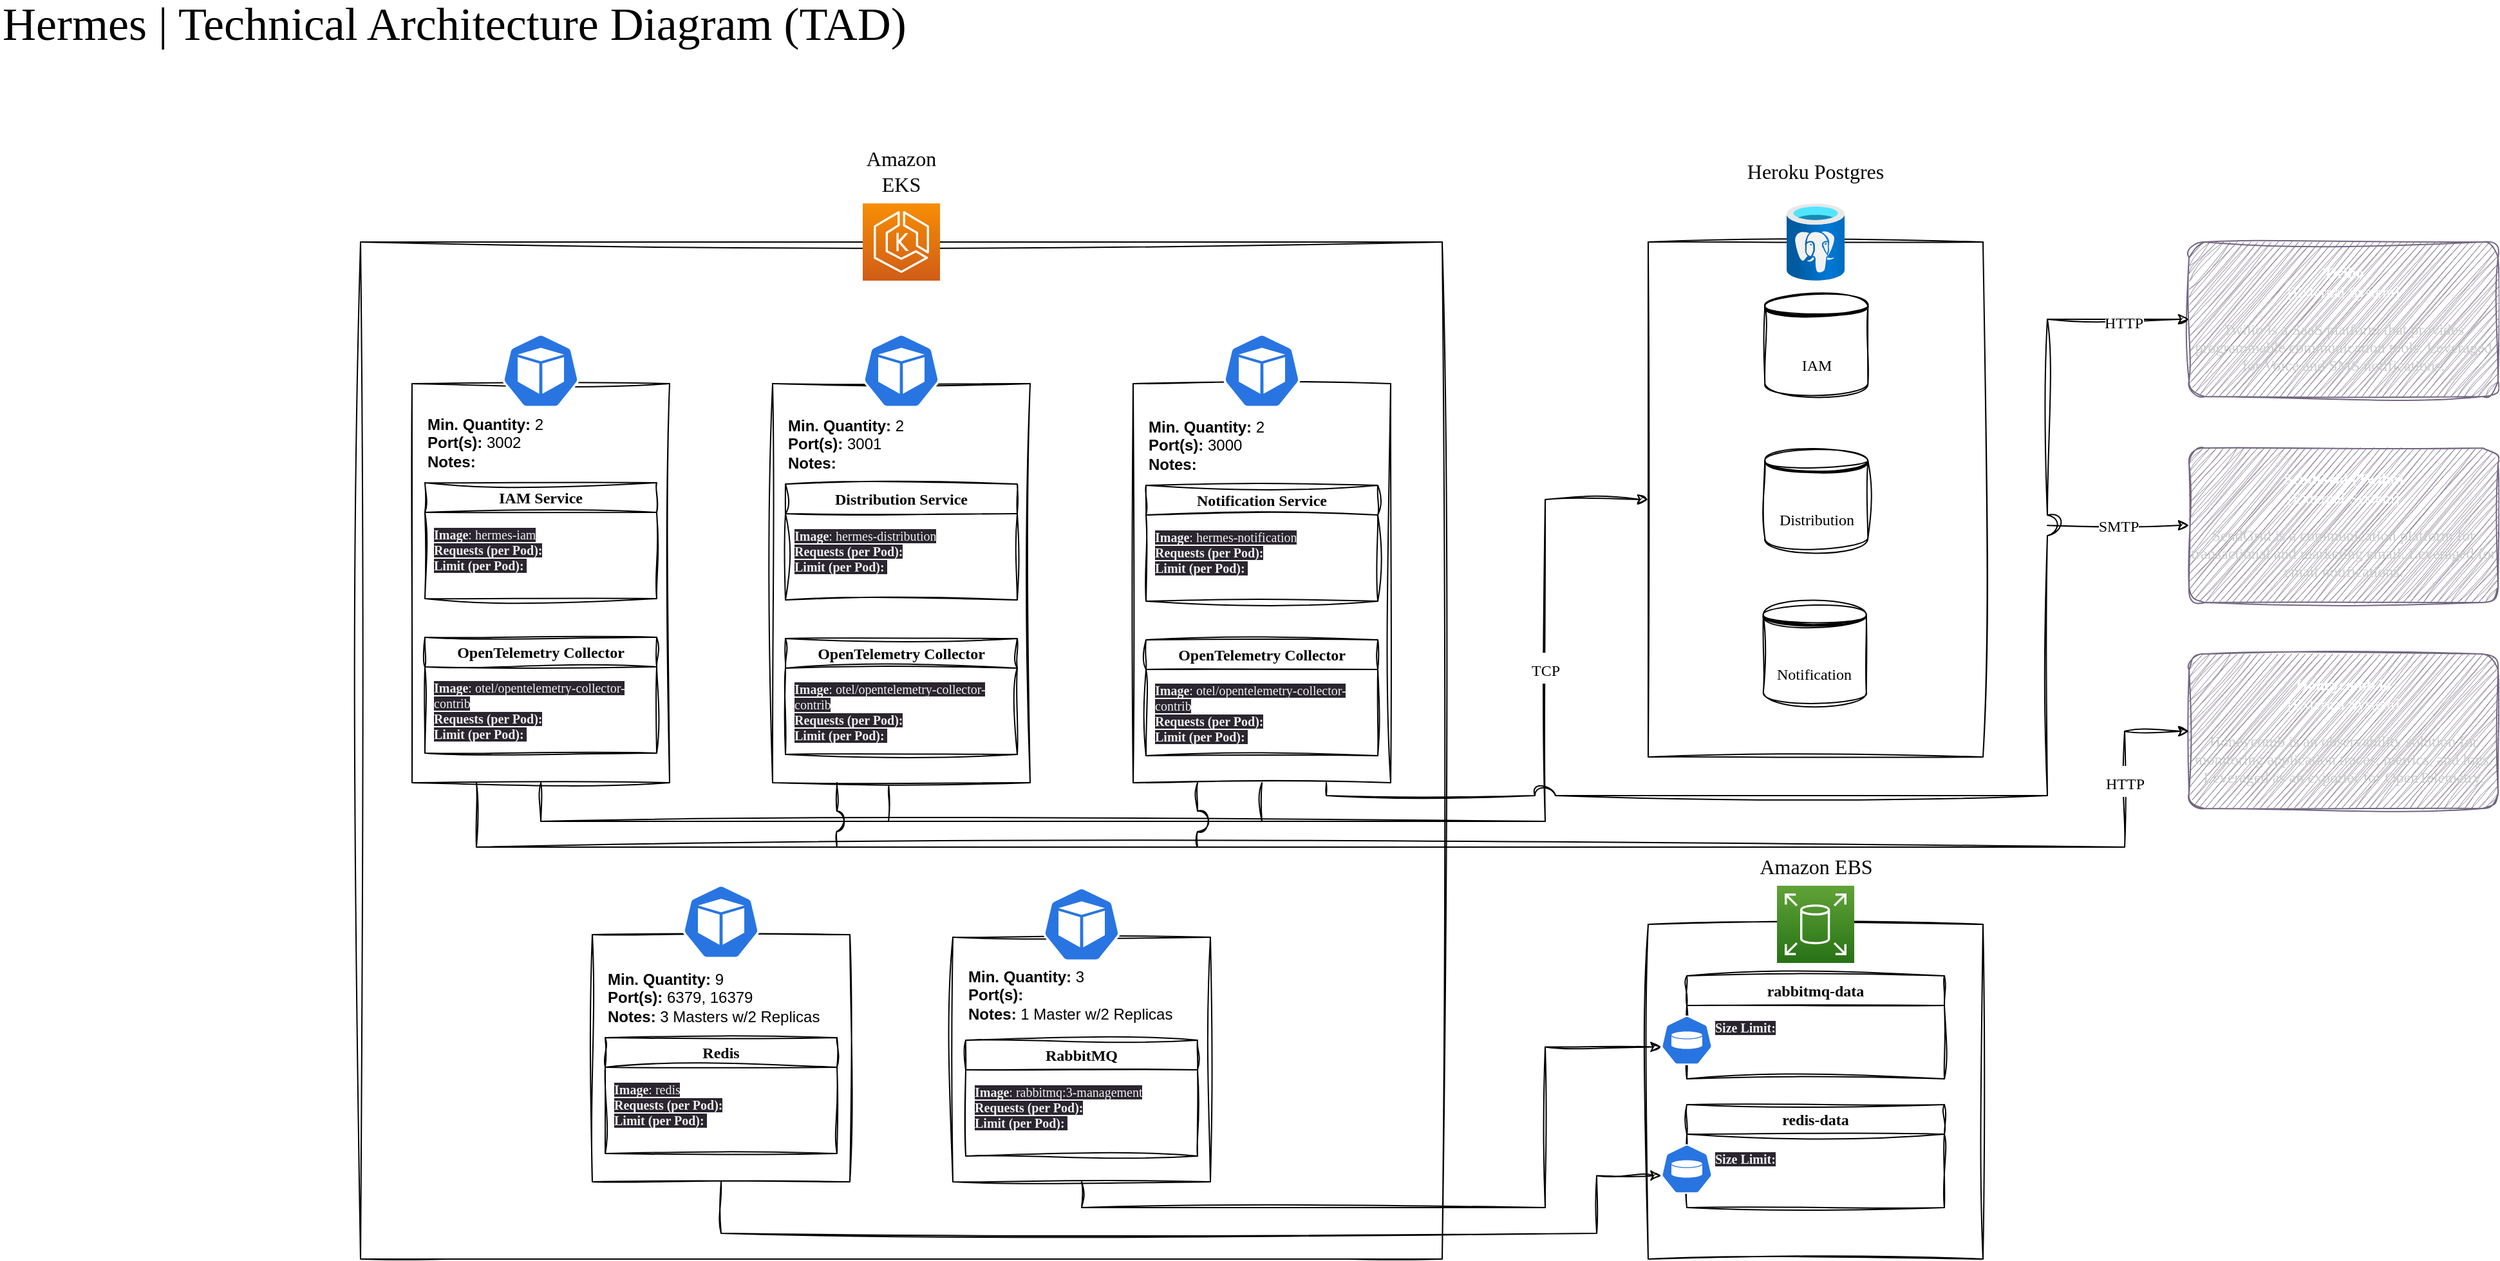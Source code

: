 <mxfile pages="4">
    <diagram id="2Gkv6FE4vdmPyi1bAJmb" name="Technical Architecture Diagram">
        <mxGraphModel dx="2936" dy="2200" grid="1" gridSize="10" guides="1" tooltips="1" connect="1" arrows="1" fold="1" page="0" pageScale="1" pageWidth="850" pageHeight="1100" math="0" shadow="0">
            <root>
                <mxCell id="0"/>
                <mxCell id="1" parent="0"/>
                <mxCell id="NNzQ9OLJEEIsdmaNe6ea-1" style="edgeStyle=orthogonalEdgeStyle;rounded=0;sketch=1;hachureGap=4;jiggle=2;curveFitting=1;orthogonalLoop=1;jettySize=auto;html=1;entryX=0;entryY=0.5;entryDx=0;entryDy=0;fontFamily=Architects Daughter;fontSource=https%3A%2F%2Ffonts.googleapis.com%2Fcss%3Ffamily%3DArchitects%2BDaughter;fontSize=16;jumpStyle=none;exitX=0.5;exitY=1;exitDx=0;exitDy=0;" parent="1" source="rXFEVGxpBX3mrXWGQERh-1" target="0QUQUSxnzIPQxBeECktE-9" edge="1">
                    <mxGeometry relative="1" as="geometry">
                        <Array as="points">
                            <mxPoint x="-380" y="-440"/>
                            <mxPoint x="400" y="-440"/>
                            <mxPoint x="400" y="-690"/>
                        </Array>
                    </mxGeometry>
                </mxCell>
                <mxCell id="SyOUftprS-1ujUattGmw-1" value="&lt;font style=&quot;font-size: 12px;&quot; data-font-src=&quot;https://fonts.googleapis.com/css?family=Fredericka+the+Great&quot; face=&quot;Fredericka the Great&quot;&gt;TCP&lt;/font&gt;" style="edgeLabel;html=1;align=center;verticalAlign=middle;resizable=0;points=[];fontSize=20;fontFamily=Architects Daughter;" parent="NNzQ9OLJEEIsdmaNe6ea-1" vertex="1" connectable="0">
                    <mxGeometry x="0.557" relative="1" as="geometry">
                        <mxPoint y="-43" as="offset"/>
                    </mxGeometry>
                </mxCell>
                <mxCell id="8IcqJ4b7CUZgraG8eevX-1" value="&lt;p style=&quot;line-height: 120%;&quot;&gt;&lt;font style=&quot;font-size: 36px;&quot; data-font-src=&quot;https://fonts.googleapis.com/css?family=Fredericka+the+Great&quot; face=&quot;Fredericka the Great&quot;&gt;Hermes | Technical Architecture Diagram (TAD)&lt;/font&gt;&lt;/p&gt;" style="text;html=1;strokeColor=none;fillColor=none;align=left;verticalAlign=middle;whiteSpace=wrap;rounded=0;sketch=1;curveFitting=1;jiggle=2;" parent="1" vertex="1">
                    <mxGeometry x="-800" y="-1070" width="840" height="30" as="geometry"/>
                </mxCell>
                <mxCell id="R06KgHXmFekiZf-aI9Lz-7" value="" style="swimlane;startSize=0;sketch=1;hachureGap=4;jiggle=2;curveFitting=1;fontFamily=Fredericka the Great;fontSource=https%3A%2F%2Ffonts.googleapis.com%2Fcss%3Ffamily%3DFredericka%2Bthe%2BGreat;fontSize=12;" parent="1" vertex="1">
                    <mxGeometry x="480" y="-360" width="260" height="260" as="geometry"/>
                </mxCell>
                <mxCell id="i1giE4otN1AqNgv2IZVR-5" value="rabbitmq-data" style="swimlane;whiteSpace=wrap;html=1;sketch=1;hachureGap=4;jiggle=2;curveFitting=1;fontFamily=Fredericka the Great;fontSource=https%3A%2F%2Ffonts.googleapis.com%2Fcss%3Ffamily%3DFredericka%2Bthe%2BGreat;fontSize=12;" parent="R06KgHXmFekiZf-aI9Lz-7" vertex="1">
                    <mxGeometry x="30" y="40" width="200" height="80" as="geometry"/>
                </mxCell>
                <mxCell id="i1giE4otN1AqNgv2IZVR-6" value="" style="sketch=0;html=1;dashed=0;whitespace=wrap;fillColor=#2875E2;strokeColor=#ffffff;points=[[0.005,0.63,0],[0.1,0.2,0],[0.9,0.2,0],[0.5,0,0],[0.995,0.63,0],[0.72,0.99,0],[0.5,1,0],[0.28,0.99,0]];verticalLabelPosition=bottom;align=center;verticalAlign=top;shape=mxgraph.kubernetes.icon;prIcon=pv;hachureGap=4;jiggle=2;curveFitting=1;fontFamily=Fredericka the Great;fontSource=https%3A%2F%2Ffonts.googleapis.com%2Fcss%3Ffamily%3DFredericka%2Bthe%2BGreat;fontSize=12;" parent="i1giE4otN1AqNgv2IZVR-5" vertex="1">
                    <mxGeometry x="-20" y="30" width="40" height="40" as="geometry"/>
                </mxCell>
                <mxCell id="gy6aoMb-qPWMpW-TZDe2-5" value="&lt;span style=&quot;color: rgb(240, 240, 240); font-family: &amp;quot;Fredericka the Great&amp;quot;; font-size: 10px; font-style: normal; font-variant-ligatures: normal; font-variant-caps: normal; letter-spacing: normal; orphans: 2; text-align: center; text-indent: 0px; text-transform: none; widows: 2; word-spacing: 0px; -webkit-text-stroke-width: 0px; background-color: rgb(42, 37, 47); text-decoration-thickness: initial; text-decoration-style: initial; text-decoration-color: initial; float: none; display: inline !important;&quot;&gt;&lt;b&gt;Size Limit:&lt;/b&gt;&lt;br&gt;&lt;/span&gt;" style="text;whiteSpace=wrap;html=1;fontSize=10;fontFamily=Fredericka the Great;" parent="i1giE4otN1AqNgv2IZVR-5" vertex="1">
                    <mxGeometry x="20" y="28" width="170" height="50" as="geometry"/>
                </mxCell>
                <mxCell id="i1giE4otN1AqNgv2IZVR-3" value="redis-data" style="swimlane;whiteSpace=wrap;html=1;sketch=1;hachureGap=4;jiggle=2;curveFitting=1;fontFamily=Fredericka the Great;fontSource=https%3A%2F%2Ffonts.googleapis.com%2Fcss%3Ffamily%3DFredericka%2Bthe%2BGreat;fontSize=12;" parent="R06KgHXmFekiZf-aI9Lz-7" vertex="1">
                    <mxGeometry x="30" y="140" width="200" height="80" as="geometry"/>
                </mxCell>
                <mxCell id="R06KgHXmFekiZf-aI9Lz-5" value="" style="sketch=0;html=1;dashed=0;whitespace=wrap;fillColor=#2875E2;strokeColor=#ffffff;points=[[0.005,0.63,0],[0.1,0.2,0],[0.9,0.2,0],[0.5,0,0],[0.995,0.63,0],[0.72,0.99,0],[0.5,1,0],[0.28,0.99,0]];verticalLabelPosition=bottom;align=center;verticalAlign=top;shape=mxgraph.kubernetes.icon;prIcon=pv;hachureGap=4;jiggle=2;curveFitting=1;fontFamily=Fredericka the Great;fontSource=https%3A%2F%2Ffonts.googleapis.com%2Fcss%3Ffamily%3DFredericka%2Bthe%2BGreat;fontSize=12;" parent="i1giE4otN1AqNgv2IZVR-3" vertex="1">
                    <mxGeometry x="-20" y="30" width="40" height="40" as="geometry"/>
                </mxCell>
                <mxCell id="gy6aoMb-qPWMpW-TZDe2-6" value="&lt;span style=&quot;color: rgb(240, 240, 240); font-family: &amp;quot;Fredericka the Great&amp;quot;; font-size: 10px; font-style: normal; font-variant-ligatures: normal; font-variant-caps: normal; letter-spacing: normal; orphans: 2; text-align: center; text-indent: 0px; text-transform: none; widows: 2; word-spacing: 0px; -webkit-text-stroke-width: 0px; background-color: rgb(42, 37, 47); text-decoration-thickness: initial; text-decoration-style: initial; text-decoration-color: initial; float: none; display: inline !important;&quot;&gt;&lt;b&gt;Size Limit:&lt;/b&gt;&lt;br&gt;&lt;/span&gt;" style="text;whiteSpace=wrap;html=1;fontSize=10;fontFamily=Fredericka the Great;" parent="i1giE4otN1AqNgv2IZVR-3" vertex="1">
                    <mxGeometry x="20" y="30" width="170" height="50" as="geometry"/>
                </mxCell>
                <mxCell id="kqC29MBsC0Qf9OlTLv6X-1" value="" style="sketch=0;points=[[0,0,0],[0.25,0,0],[0.5,0,0],[0.75,0,0],[1,0,0],[0,1,0],[0.25,1,0],[0.5,1,0],[0.75,1,0],[1,1,0],[0,0.25,0],[0,0.5,0],[0,0.75,0],[1,0.25,0],[1,0.5,0],[1,0.75,0]];outlineConnect=0;fontColor=#232F3E;gradientColor=#60A337;gradientDirection=north;fillColor=#277116;strokeColor=#ffffff;dashed=0;verticalLabelPosition=bottom;verticalAlign=top;align=center;html=1;fontSize=12;fontStyle=0;aspect=fixed;shape=mxgraph.aws4.resourceIcon;resIcon=mxgraph.aws4.elastic_block_store;hachureGap=4;jiggle=2;curveFitting=1;fontFamily=Architects Daughter;fontSource=https%3A%2F%2Ffonts.googleapis.com%2Fcss%3Ffamily%3DArchitects%2BDaughter;" parent="R06KgHXmFekiZf-aI9Lz-7" vertex="1">
                    <mxGeometry x="100" y="-30" width="60" height="60" as="geometry"/>
                </mxCell>
                <mxCell id="suA8VNGEdasBDE2If8Ii-1" value="" style="swimlane;startSize=0;sketch=1;hachureGap=4;jiggle=2;fillStyle=solid;curveFitting=1;fontFamily=Fredericka the Great;fontSource=https%3A%2F%2Ffonts.googleapis.com%2Fcss%3Ffamily%3DArchitects%2BDaughter;fontSize=10;fillColor=#1e1924;" parent="1" vertex="1">
                    <mxGeometry x="-520" y="-890" width="840" height="790" as="geometry"/>
                </mxCell>
                <mxCell id="cm-b-n5NSvO3BK_Ajimm-1" value="" style="sketch=0;points=[[0,0,0],[0.25,0,0],[0.5,0,0],[0.75,0,0],[1,0,0],[0,1,0],[0.25,1,0],[0.5,1,0],[0.75,1,0],[1,1,0],[0,0.25,0],[0,0.5,0],[0,0.75,0],[1,0.25,0],[1,0.5,0],[1,0.75,0]];outlineConnect=0;fontColor=#232F3E;gradientColor=#F78E04;gradientDirection=north;fillColor=#D05C17;strokeColor=#ffffff;dashed=0;verticalLabelPosition=bottom;verticalAlign=top;align=center;html=1;fontSize=12;fontStyle=0;aspect=fixed;shape=mxgraph.aws4.resourceIcon;resIcon=mxgraph.aws4.eks;hachureGap=4;jiggle=2;fillStyle=solid;curveFitting=1;fontFamily=Fredericka the Great;fontSource=https%3A%2F%2Ffonts.googleapis.com%2Fcss%3Ffamily%3DArchitects%2BDaughter;" parent="suA8VNGEdasBDE2If8Ii-1" vertex="1">
                    <mxGeometry x="390" y="-30" width="60" height="60" as="geometry"/>
                </mxCell>
                <mxCell id="rXFEVGxpBX3mrXWGQERh-1" value="" style="swimlane;startSize=0;sketch=1;hachureGap=4;jiggle=2;curveFitting=1;fontFamily=Fredericka the Great;fontSource=https%3A%2F%2Ffonts.googleapis.com%2Fcss%3Ffamily%3DFredericka%2Bthe%2BGreat;fontSize=12;" parent="suA8VNGEdasBDE2If8Ii-1" vertex="1">
                    <mxGeometry x="40" y="110" width="200" height="310" as="geometry">
                        <mxRectangle x="-400" y="-480" width="50" height="40" as="alternateBounds"/>
                    </mxGeometry>
                </mxCell>
                <mxCell id="rXFEVGxpBX3mrXWGQERh-2" value="" style="sketch=0;html=1;dashed=0;whitespace=wrap;fillColor=#2875E2;strokeColor=#ffffff;points=[[0.005,0.63,0],[0.1,0.2,0],[0.9,0.2,0],[0.5,0,0],[0.995,0.63,0],[0.72,0.99,0],[0.5,1,0],[0.28,0.99,0]];verticalLabelPosition=bottom;align=center;verticalAlign=top;shape=mxgraph.kubernetes.icon;prIcon=pod;hachureGap=4;jiggle=2;curveFitting=1;fontFamily=Fredericka the Great;fontSource=https%3A%2F%2Ffonts.googleapis.com%2Fcss%3Ffamily%3DFredericka%2Bthe%2BGreat;fontSize=12;" parent="rXFEVGxpBX3mrXWGQERh-1" vertex="1">
                    <mxGeometry x="70" y="-40" width="60" height="60" as="geometry"/>
                </mxCell>
                <mxCell id="rXFEVGxpBX3mrXWGQERh-3" value="IAM Service" style="swimlane;whiteSpace=wrap;html=1;sketch=1;hachureGap=4;jiggle=2;curveFitting=1;fontFamily=Fredericka the Great;fontSource=https%3A%2F%2Ffonts.googleapis.com%2Fcss%3Ffamily%3DFredericka%2Bthe%2BGreat;fontSize=12;" parent="rXFEVGxpBX3mrXWGQERh-1" vertex="1">
                    <mxGeometry x="10" y="77" width="180" height="90" as="geometry"/>
                </mxCell>
                <mxCell id="rXFEVGxpBX3mrXWGQERh-4" value="&lt;span style=&quot;color: rgb(240, 240, 240); font-family: &amp;quot;Fredericka the Great&amp;quot;; font-size: 10px; font-style: normal; font-variant-ligatures: normal; font-variant-caps: normal; letter-spacing: normal; orphans: 2; text-align: center; text-indent: 0px; text-transform: none; widows: 2; word-spacing: 0px; -webkit-text-stroke-width: 0px; background-color: rgb(42, 37, 47); text-decoration-thickness: initial; text-decoration-style: initial; text-decoration-color: initial; float: none; display: inline !important;&quot;&gt;&lt;b&gt;Image&lt;/b&gt;&lt;/span&gt;&lt;span style=&quot;color: rgb(240, 240, 240); font-family: &amp;quot;Fredericka the Great&amp;quot;; font-size: 10px; font-style: normal; font-variant-ligatures: normal; font-variant-caps: normal; font-weight: 400; letter-spacing: normal; orphans: 2; text-align: center; text-indent: 0px; text-transform: none; widows: 2; word-spacing: 0px; -webkit-text-stroke-width: 0px; background-color: rgb(42, 37, 47); text-decoration-thickness: initial; text-decoration-style: initial; text-decoration-color: initial; float: none; display: inline !important;&quot;&gt;: &lt;/span&gt;&lt;span style=&quot;color: rgb(240, 240, 240); font-family: &amp;quot;Fredericka the Great&amp;quot;; font-size: 10px; font-style: normal; font-variant-ligatures: normal; font-variant-caps: normal; letter-spacing: normal; orphans: 2; text-align: center; text-indent: 0px; text-transform: none; widows: 2; word-spacing: 0px; -webkit-text-stroke-width: 0px; background-color: rgb(42, 37, 47); text-decoration-thickness: initial; text-decoration-style: initial; text-decoration-color: initial; float: none; display: inline !important;&quot;&gt;hermes-iam&lt;br&gt;&lt;b&gt;Requests (per Pod):&lt;br&gt;Limit (per Pod):&lt;/b&gt;&amp;nbsp;&lt;br&gt;&lt;/span&gt;" style="text;whiteSpace=wrap;html=1;fontSize=10;fontFamily=Fredericka the Great;" parent="rXFEVGxpBX3mrXWGQERh-3" vertex="1">
                    <mxGeometry x="5" y="28" width="170" height="62" as="geometry"/>
                </mxCell>
                <mxCell id="rXFEVGxpBX3mrXWGQERh-5" value="OpenTelemetry Collector" style="swimlane;whiteSpace=wrap;html=1;sketch=1;hachureGap=4;jiggle=2;curveFitting=1;fontFamily=Fredericka the Great;fontSource=https%3A%2F%2Ffonts.googleapis.com%2Fcss%3Ffamily%3DFredericka%2Bthe%2BGreat;fontSize=12;" parent="rXFEVGxpBX3mrXWGQERh-1" vertex="1">
                    <mxGeometry x="10" y="197" width="180" height="90" as="geometry"/>
                </mxCell>
                <mxCell id="rXFEVGxpBX3mrXWGQERh-6" value="&lt;span style=&quot;color: rgb(240, 240, 240); font-family: &amp;quot;Fredericka the Great&amp;quot;; font-size: 10px; font-style: normal; font-variant-ligatures: normal; font-variant-caps: normal; letter-spacing: normal; orphans: 2; text-align: center; text-indent: 0px; text-transform: none; widows: 2; word-spacing: 0px; -webkit-text-stroke-width: 0px; background-color: rgb(42, 37, 47); text-decoration-thickness: initial; text-decoration-style: initial; text-decoration-color: initial; float: none; display: inline !important;&quot;&gt;&lt;b&gt;Image&lt;/b&gt;&lt;/span&gt;&lt;span style=&quot;color: rgb(240, 240, 240); font-family: &amp;quot;Fredericka the Great&amp;quot;; font-size: 10px; font-style: normal; font-variant-ligatures: normal; font-variant-caps: normal; font-weight: 400; letter-spacing: normal; orphans: 2; text-align: center; text-indent: 0px; text-transform: none; widows: 2; word-spacing: 0px; -webkit-text-stroke-width: 0px; background-color: rgb(42, 37, 47); text-decoration-thickness: initial; text-decoration-style: initial; text-decoration-color: initial; float: none; display: inline !important;&quot;&gt;: otel/opentelemetry-collector-contrib&lt;br&gt;&lt;b&gt;Requests (per Pod):&lt;br&gt;Limit (per Pod):&lt;/b&gt;&amp;nbsp;&lt;br&gt;&lt;/span&gt;" style="text;whiteSpace=wrap;html=1;fontSize=10;fontFamily=Fredericka the Great;" parent="rXFEVGxpBX3mrXWGQERh-5" vertex="1">
                    <mxGeometry x="5" y="27" width="170" height="50" as="geometry"/>
                </mxCell>
                <mxCell id="pq9LGL7NwERep_rb1M0k-1" value="&lt;b&gt;Min. Quantity:&amp;nbsp;&lt;/b&gt;2&lt;br&gt;&lt;b&gt;Port(s): &lt;/b&gt;3002&lt;br&gt;&lt;b&gt;Notes:&amp;nbsp;&lt;/b&gt;&lt;b&gt;&lt;br&gt;&lt;/b&gt;" style="text;html=1;strokeColor=none;fillColor=none;align=left;verticalAlign=middle;whiteSpace=wrap;rounded=0;" parent="rXFEVGxpBX3mrXWGQERh-1" vertex="1">
                    <mxGeometry x="10" y="24" width="180" height="43" as="geometry"/>
                </mxCell>
                <mxCell id="NNzQ9OLJEEIsdmaNe6ea-4" style="edgeStyle=orthogonalEdgeStyle;rounded=0;sketch=1;hachureGap=4;jiggle=2;curveFitting=1;orthogonalLoop=1;jettySize=auto;html=1;exitX=0.451;exitY=1.008;exitDx=0;exitDy=0;fontFamily=Architects Daughter;fontSource=https%3A%2F%2Ffonts.googleapis.com%2Fcss%3Ffamily%3DArchitects%2BDaughter;fontSize=16;endArrow=none;endFill=0;exitPerimeter=0;" parent="suA8VNGEdasBDE2If8Ii-1" source="suA8VNGEdasBDE2If8Ii-2" edge="1">
                    <mxGeometry relative="1" as="geometry">
                        <mxPoint x="410" y="450" as="targetPoint"/>
                        <mxPoint x="410" y="400.0" as="sourcePoint"/>
                    </mxGeometry>
                </mxCell>
                <mxCell id="bJvDz-lHlCBhiVpseZ4V-2" style="edgeStyle=orthogonalEdgeStyle;rounded=0;sketch=1;hachureGap=4;jiggle=2;curveFitting=1;orthogonalLoop=1;jettySize=auto;html=1;exitX=0.25;exitY=1;exitDx=0;exitDy=0;fontFamily=Architects Daughter;fontSource=https%3A%2F%2Ffonts.googleapis.com%2Fcss%3Ffamily%3DArchitects%2BDaughter;fontSize=16;endArrow=none;endFill=0;jumpStyle=arc;jumpSize=16;" parent="suA8VNGEdasBDE2If8Ii-1" source="suA8VNGEdasBDE2If8Ii-2" edge="1">
                    <mxGeometry relative="1" as="geometry">
                        <mxPoint x="369.737" y="470" as="targetPoint"/>
                    </mxGeometry>
                </mxCell>
                <mxCell id="suA8VNGEdasBDE2If8Ii-2" value="" style="swimlane;startSize=0;sketch=1;hachureGap=4;jiggle=2;curveFitting=1;fontFamily=Fredericka the Great;fontSource=https%3A%2F%2Ffonts.googleapis.com%2Fcss%3Ffamily%3DFredericka%2Bthe%2BGreat;fontSize=12;" parent="suA8VNGEdasBDE2If8Ii-1" vertex="1">
                    <mxGeometry x="320" y="110" width="200" height="310" as="geometry">
                        <mxRectangle x="-400" y="-480" width="50" height="40" as="alternateBounds"/>
                    </mxGeometry>
                </mxCell>
                <mxCell id="suA8VNGEdasBDE2If8Ii-3" value="" style="sketch=0;html=1;dashed=0;whitespace=wrap;fillColor=#2875E2;strokeColor=#ffffff;points=[[0.005,0.63,0],[0.1,0.2,0],[0.9,0.2,0],[0.5,0,0],[0.995,0.63,0],[0.72,0.99,0],[0.5,1,0],[0.28,0.99,0]];verticalLabelPosition=bottom;align=center;verticalAlign=top;shape=mxgraph.kubernetes.icon;prIcon=pod;hachureGap=4;jiggle=2;curveFitting=1;fontFamily=Fredericka the Great;fontSource=https%3A%2F%2Ffonts.googleapis.com%2Fcss%3Ffamily%3DFredericka%2Bthe%2BGreat;fontSize=12;" parent="suA8VNGEdasBDE2If8Ii-2" vertex="1">
                    <mxGeometry x="70" y="-40" width="60" height="60" as="geometry"/>
                </mxCell>
                <mxCell id="suA8VNGEdasBDE2If8Ii-4" value="Distribution Service" style="swimlane;whiteSpace=wrap;html=1;sketch=1;hachureGap=4;jiggle=2;curveFitting=1;fontFamily=Fredericka the Great;fontSource=https%3A%2F%2Ffonts.googleapis.com%2Fcss%3Ffamily%3DFredericka%2Bthe%2BGreat;fontSize=12;" parent="suA8VNGEdasBDE2If8Ii-2" vertex="1">
                    <mxGeometry x="10" y="78" width="180" height="90" as="geometry"/>
                </mxCell>
                <mxCell id="suA8VNGEdasBDE2If8Ii-5" value="&lt;span style=&quot;color: rgb(240, 240, 240); font-family: &amp;quot;Fredericka the Great&amp;quot;; font-size: 10px; font-style: normal; font-variant-ligatures: normal; font-variant-caps: normal; letter-spacing: normal; orphans: 2; text-align: center; text-indent: 0px; text-transform: none; widows: 2; word-spacing: 0px; -webkit-text-stroke-width: 0px; background-color: rgb(42, 37, 47); text-decoration-thickness: initial; text-decoration-style: initial; text-decoration-color: initial; float: none; display: inline !important;&quot;&gt;&lt;b&gt;Image&lt;/b&gt;&lt;/span&gt;&lt;span style=&quot;color: rgb(240, 240, 240); font-family: &amp;quot;Fredericka the Great&amp;quot;; font-size: 10px; font-style: normal; font-variant-ligatures: normal; font-variant-caps: normal; font-weight: 400; letter-spacing: normal; orphans: 2; text-align: center; text-indent: 0px; text-transform: none; widows: 2; word-spacing: 0px; -webkit-text-stroke-width: 0px; background-color: rgb(42, 37, 47); text-decoration-thickness: initial; text-decoration-style: initial; text-decoration-color: initial; float: none; display: inline !important;&quot;&gt;: &lt;/span&gt;&lt;span style=&quot;color: rgb(240, 240, 240); font-family: &amp;quot;Fredericka the Great&amp;quot;; font-size: 10px; font-style: normal; font-variant-ligatures: normal; font-variant-caps: normal; letter-spacing: normal; orphans: 2; text-align: center; text-indent: 0px; text-transform: none; widows: 2; word-spacing: 0px; -webkit-text-stroke-width: 0px; background-color: rgb(42, 37, 47); text-decoration-thickness: initial; text-decoration-style: initial; text-decoration-color: initial; float: none; display: inline !important;&quot;&gt;hermes-distribution&lt;br&gt;&lt;b&gt;Requests (per Pod):&lt;br&gt;Limit (per Pod):&lt;/b&gt;&amp;nbsp;&lt;br&gt;&lt;/span&gt;" style="text;whiteSpace=wrap;html=1;fontSize=10;fontFamily=Fredericka the Great;" parent="suA8VNGEdasBDE2If8Ii-4" vertex="1">
                    <mxGeometry x="5" y="28" width="170" height="62" as="geometry"/>
                </mxCell>
                <mxCell id="suA8VNGEdasBDE2If8Ii-6" value="OpenTelemetry Collector" style="swimlane;whiteSpace=wrap;html=1;sketch=1;hachureGap=4;jiggle=2;curveFitting=1;fontFamily=Fredericka the Great;fontSource=https%3A%2F%2Ffonts.googleapis.com%2Fcss%3Ffamily%3DFredericka%2Bthe%2BGreat;fontSize=12;" parent="suA8VNGEdasBDE2If8Ii-2" vertex="1">
                    <mxGeometry x="10" y="198" width="180" height="90" as="geometry"/>
                </mxCell>
                <mxCell id="suA8VNGEdasBDE2If8Ii-7" value="&lt;span style=&quot;color: rgb(240, 240, 240); font-family: &amp;quot;Fredericka the Great&amp;quot;; font-size: 10px; font-style: normal; font-variant-ligatures: normal; font-variant-caps: normal; letter-spacing: normal; orphans: 2; text-align: center; text-indent: 0px; text-transform: none; widows: 2; word-spacing: 0px; -webkit-text-stroke-width: 0px; background-color: rgb(42, 37, 47); text-decoration-thickness: initial; text-decoration-style: initial; text-decoration-color: initial; float: none; display: inline !important;&quot;&gt;&lt;b&gt;Image&lt;/b&gt;&lt;/span&gt;&lt;span style=&quot;color: rgb(240, 240, 240); font-family: &amp;quot;Fredericka the Great&amp;quot;; font-size: 10px; font-style: normal; font-variant-ligatures: normal; font-variant-caps: normal; font-weight: 400; letter-spacing: normal; orphans: 2; text-align: center; text-indent: 0px; text-transform: none; widows: 2; word-spacing: 0px; -webkit-text-stroke-width: 0px; background-color: rgb(42, 37, 47); text-decoration-thickness: initial; text-decoration-style: initial; text-decoration-color: initial; float: none; display: inline !important;&quot;&gt;: otel/opentelemetry-collector-contrib&lt;br&gt;&lt;b&gt;Requests (per Pod):&lt;br&gt;Limit (per Pod):&lt;/b&gt;&amp;nbsp;&lt;br&gt;&lt;/span&gt;" style="text;whiteSpace=wrap;html=1;fontSize=10;fontFamily=Fredericka the Great;" parent="suA8VNGEdasBDE2If8Ii-6" vertex="1">
                    <mxGeometry x="5" y="27" width="170" height="50" as="geometry"/>
                </mxCell>
                <mxCell id="pq9LGL7NwERep_rb1M0k-2" value="&lt;b&gt;Min. Quantity:&amp;nbsp;&lt;/b&gt;2&lt;br&gt;&lt;b&gt;Port(s): &lt;/b&gt;3001&lt;br&gt;&lt;b&gt;Notes:&amp;nbsp;&lt;/b&gt;" style="text;html=1;strokeColor=none;fillColor=none;align=left;verticalAlign=middle;whiteSpace=wrap;rounded=0;" parent="suA8VNGEdasBDE2If8Ii-2" vertex="1">
                    <mxGeometry x="10" y="25" width="180" height="44" as="geometry"/>
                </mxCell>
                <mxCell id="NNzQ9OLJEEIsdmaNe6ea-5" style="edgeStyle=orthogonalEdgeStyle;rounded=0;sketch=1;hachureGap=4;jiggle=2;curveFitting=1;orthogonalLoop=1;jettySize=auto;html=1;exitX=0.5;exitY=1;exitDx=0;exitDy=0;fontFamily=Architects Daughter;fontSource=https%3A%2F%2Ffonts.googleapis.com%2Fcss%3Ffamily%3DArchitects%2BDaughter;fontSize=16;endArrow=none;endFill=0;" parent="suA8VNGEdasBDE2If8Ii-1" source="suA8VNGEdasBDE2If8Ii-8" edge="1">
                    <mxGeometry relative="1" as="geometry">
                        <mxPoint x="700" y="450" as="targetPoint"/>
                        <mxPoint x="699.75" y="400" as="sourcePoint"/>
                        <Array as="points"/>
                    </mxGeometry>
                </mxCell>
                <mxCell id="bJvDz-lHlCBhiVpseZ4V-3" style="edgeStyle=orthogonalEdgeStyle;rounded=0;sketch=1;hachureGap=4;jiggle=2;curveFitting=1;orthogonalLoop=1;jettySize=auto;html=1;exitX=0.25;exitY=1;exitDx=0;exitDy=0;fontFamily=Architects Daughter;fontSource=https%3A%2F%2Ffonts.googleapis.com%2Fcss%3Ffamily%3DArchitects%2BDaughter;fontSize=16;endArrow=none;endFill=0;jumpStyle=arc;jumpSize=16;" parent="suA8VNGEdasBDE2If8Ii-1" source="suA8VNGEdasBDE2If8Ii-8" edge="1">
                    <mxGeometry relative="1" as="geometry">
                        <mxPoint x="650.043" y="470" as="targetPoint"/>
                    </mxGeometry>
                </mxCell>
                <mxCell id="suA8VNGEdasBDE2If8Ii-8" value="" style="swimlane;startSize=0;sketch=1;hachureGap=4;jiggle=2;curveFitting=1;fontFamily=Fredericka the Great;fontSource=https%3A%2F%2Ffonts.googleapis.com%2Fcss%3Ffamily%3DFredericka%2Bthe%2BGreat;fontSize=12;" parent="suA8VNGEdasBDE2If8Ii-1" vertex="1">
                    <mxGeometry x="600" y="110" width="200" height="310" as="geometry">
                        <mxRectangle x="-400" y="-480" width="50" height="40" as="alternateBounds"/>
                    </mxGeometry>
                </mxCell>
                <mxCell id="suA8VNGEdasBDE2If8Ii-9" value="" style="sketch=0;html=1;dashed=0;whitespace=wrap;fillColor=#2875E2;strokeColor=#ffffff;points=[[0.005,0.63,0],[0.1,0.2,0],[0.9,0.2,0],[0.5,0,0],[0.995,0.63,0],[0.72,0.99,0],[0.5,1,0],[0.28,0.99,0]];verticalLabelPosition=bottom;align=center;verticalAlign=top;shape=mxgraph.kubernetes.icon;prIcon=pod;hachureGap=4;jiggle=2;curveFitting=1;fontFamily=Fredericka the Great;fontSource=https%3A%2F%2Ffonts.googleapis.com%2Fcss%3Ffamily%3DFredericka%2Bthe%2BGreat;fontSize=12;" parent="suA8VNGEdasBDE2If8Ii-8" vertex="1">
                    <mxGeometry x="70" y="-40" width="60" height="60" as="geometry"/>
                </mxCell>
                <mxCell id="suA8VNGEdasBDE2If8Ii-10" value="Notification Service" style="swimlane;whiteSpace=wrap;html=1;sketch=1;hachureGap=4;jiggle=2;curveFitting=1;fontFamily=Fredericka the Great;fontSource=https%3A%2F%2Ffonts.googleapis.com%2Fcss%3Ffamily%3DFredericka%2Bthe%2BGreat;fontSize=12;" parent="suA8VNGEdasBDE2If8Ii-8" vertex="1">
                    <mxGeometry x="10" y="79" width="180" height="90" as="geometry"/>
                </mxCell>
                <mxCell id="suA8VNGEdasBDE2If8Ii-11" value="&lt;span style=&quot;color: rgb(240, 240, 240); font-family: &amp;quot;Fredericka the Great&amp;quot;; font-size: 10px; font-style: normal; font-variant-ligatures: normal; font-variant-caps: normal; letter-spacing: normal; orphans: 2; text-align: center; text-indent: 0px; text-transform: none; widows: 2; word-spacing: 0px; -webkit-text-stroke-width: 0px; background-color: rgb(42, 37, 47); text-decoration-thickness: initial; text-decoration-style: initial; text-decoration-color: initial; float: none; display: inline !important;&quot;&gt;&lt;b&gt;Image&lt;/b&gt;&lt;/span&gt;&lt;span style=&quot;color: rgb(240, 240, 240); font-family: &amp;quot;Fredericka the Great&amp;quot;; font-size: 10px; font-style: normal; font-variant-ligatures: normal; font-variant-caps: normal; font-weight: 400; letter-spacing: normal; orphans: 2; text-align: center; text-indent: 0px; text-transform: none; widows: 2; word-spacing: 0px; -webkit-text-stroke-width: 0px; background-color: rgb(42, 37, 47); text-decoration-thickness: initial; text-decoration-style: initial; text-decoration-color: initial; float: none; display: inline !important;&quot;&gt;: &lt;/span&gt;&lt;span style=&quot;color: rgb(240, 240, 240); font-family: &amp;quot;Fredericka the Great&amp;quot;; font-size: 10px; font-style: normal; font-variant-ligatures: normal; font-variant-caps: normal; letter-spacing: normal; orphans: 2; text-align: center; text-indent: 0px; text-transform: none; widows: 2; word-spacing: 0px; -webkit-text-stroke-width: 0px; background-color: rgb(42, 37, 47); text-decoration-thickness: initial; text-decoration-style: initial; text-decoration-color: initial; float: none; display: inline !important;&quot;&gt;hermes-notification&lt;br&gt;&lt;b&gt;Requests (per Pod):&lt;br&gt;Limit (per Pod):&lt;/b&gt;&amp;nbsp;&lt;br&gt;&lt;/span&gt;" style="text;whiteSpace=wrap;html=1;fontSize=10;fontFamily=Fredericka the Great;" parent="suA8VNGEdasBDE2If8Ii-10" vertex="1">
                    <mxGeometry x="5" y="28" width="170" height="62" as="geometry"/>
                </mxCell>
                <mxCell id="suA8VNGEdasBDE2If8Ii-12" value="OpenTelemetry Collector" style="swimlane;whiteSpace=wrap;html=1;sketch=1;hachureGap=4;jiggle=2;curveFitting=1;fontFamily=Fredericka the Great;fontSource=https%3A%2F%2Ffonts.googleapis.com%2Fcss%3Ffamily%3DFredericka%2Bthe%2BGreat;fontSize=12;" parent="suA8VNGEdasBDE2If8Ii-8" vertex="1">
                    <mxGeometry x="10" y="199" width="180" height="90" as="geometry"/>
                </mxCell>
                <mxCell id="suA8VNGEdasBDE2If8Ii-13" value="&lt;span style=&quot;color: rgb(240, 240, 240); font-family: &amp;quot;Fredericka the Great&amp;quot;; font-size: 10px; font-style: normal; font-variant-ligatures: normal; font-variant-caps: normal; letter-spacing: normal; orphans: 2; text-align: center; text-indent: 0px; text-transform: none; widows: 2; word-spacing: 0px; -webkit-text-stroke-width: 0px; background-color: rgb(42, 37, 47); text-decoration-thickness: initial; text-decoration-style: initial; text-decoration-color: initial; float: none; display: inline !important;&quot;&gt;&lt;b&gt;Image&lt;/b&gt;&lt;/span&gt;&lt;span style=&quot;color: rgb(240, 240, 240); font-family: &amp;quot;Fredericka the Great&amp;quot;; font-size: 10px; font-style: normal; font-variant-ligatures: normal; font-variant-caps: normal; font-weight: 400; letter-spacing: normal; orphans: 2; text-align: center; text-indent: 0px; text-transform: none; widows: 2; word-spacing: 0px; -webkit-text-stroke-width: 0px; background-color: rgb(42, 37, 47); text-decoration-thickness: initial; text-decoration-style: initial; text-decoration-color: initial; float: none; display: inline !important;&quot;&gt;: otel/opentelemetry-collector-contrib&lt;br&gt;&lt;b&gt;Requests (per Pod):&lt;br&gt;Limit (per Pod):&lt;/b&gt;&amp;nbsp;&lt;br&gt;&lt;/span&gt;" style="text;whiteSpace=wrap;html=1;fontSize=10;fontFamily=Fredericka the Great;" parent="suA8VNGEdasBDE2If8Ii-12" vertex="1">
                    <mxGeometry x="5" y="27" width="170" height="50" as="geometry"/>
                </mxCell>
                <mxCell id="pq9LGL7NwERep_rb1M0k-3" value="&lt;b&gt;Min. Quantity:&amp;nbsp;&lt;/b&gt;2&lt;br&gt;&lt;b&gt;Port(s): &lt;/b&gt;3000&lt;br&gt;&lt;b&gt;Notes:&amp;nbsp;&lt;/b&gt;" style="text;html=1;strokeColor=none;fillColor=none;align=left;verticalAlign=middle;whiteSpace=wrap;rounded=0;" parent="suA8VNGEdasBDE2If8Ii-8" vertex="1">
                    <mxGeometry x="10" y="27" width="180" height="42" as="geometry"/>
                </mxCell>
                <mxCell id="qSy9Eax574gts2crhAB1-1" value="" style="swimlane;startSize=0;sketch=1;hachureGap=4;jiggle=2;curveFitting=1;fontFamily=Fredericka the Great;fontSource=https%3A%2F%2Ffonts.googleapis.com%2Fcss%3Ffamily%3DFredericka%2Bthe%2BGreat;fontSize=12;" parent="suA8VNGEdasBDE2If8Ii-1" vertex="1">
                    <mxGeometry x="180" y="538" width="200" height="192" as="geometry">
                        <mxRectangle x="-400" y="-480" width="50" height="40" as="alternateBounds"/>
                    </mxGeometry>
                </mxCell>
                <mxCell id="qSy9Eax574gts2crhAB1-2" value="" style="sketch=0;html=1;dashed=0;whitespace=wrap;fillColor=#2875E2;strokeColor=#ffffff;points=[[0.005,0.63,0],[0.1,0.2,0],[0.9,0.2,0],[0.5,0,0],[0.995,0.63,0],[0.72,0.99,0],[0.5,1,0],[0.28,0.99,0]];verticalLabelPosition=bottom;align=center;verticalAlign=top;shape=mxgraph.kubernetes.icon;prIcon=pod;hachureGap=4;jiggle=2;curveFitting=1;fontFamily=Fredericka the Great;fontSource=https%3A%2F%2Ffonts.googleapis.com%2Fcss%3Ffamily%3DFredericka%2Bthe%2BGreat;fontSize=12;" parent="qSy9Eax574gts2crhAB1-1" vertex="1">
                    <mxGeometry x="70" y="-40" width="60" height="60" as="geometry"/>
                </mxCell>
                <mxCell id="qSy9Eax574gts2crhAB1-3" value="Redis" style="swimlane;whiteSpace=wrap;html=1;sketch=1;hachureGap=4;jiggle=2;curveFitting=1;fontFamily=Fredericka the Great;fontSource=https%3A%2F%2Ffonts.googleapis.com%2Fcss%3Ffamily%3DFredericka%2Bthe%2BGreat;fontSize=12;" parent="qSy9Eax574gts2crhAB1-1" vertex="1">
                    <mxGeometry x="10" y="80" width="180" height="90" as="geometry"/>
                </mxCell>
                <mxCell id="qSy9Eax574gts2crhAB1-4" value="&lt;span style=&quot;color: rgb(240, 240, 240); font-family: &amp;quot;Fredericka the Great&amp;quot;; font-size: 10px; font-style: normal; font-variant-ligatures: normal; font-variant-caps: normal; letter-spacing: normal; orphans: 2; text-align: center; text-indent: 0px; text-transform: none; widows: 2; word-spacing: 0px; -webkit-text-stroke-width: 0px; background-color: rgb(42, 37, 47); text-decoration-thickness: initial; text-decoration-style: initial; text-decoration-color: initial; float: none; display: inline !important;&quot;&gt;&lt;b&gt;Image&lt;/b&gt;&lt;/span&gt;&lt;span style=&quot;color: rgb(240, 240, 240); font-family: &amp;quot;Fredericka the Great&amp;quot;; font-size: 10px; font-style: normal; font-variant-ligatures: normal; font-variant-caps: normal; font-weight: 400; letter-spacing: normal; orphans: 2; text-align: center; text-indent: 0px; text-transform: none; widows: 2; word-spacing: 0px; -webkit-text-stroke-width: 0px; background-color: rgb(42, 37, 47); text-decoration-thickness: initial; text-decoration-style: initial; text-decoration-color: initial; float: none; display: inline !important;&quot;&gt;: &lt;/span&gt;&lt;span style=&quot;color: rgb(240, 240, 240); font-family: &amp;quot;Fredericka the Great&amp;quot;; font-size: 10px; font-style: normal; font-variant-ligatures: normal; font-variant-caps: normal; letter-spacing: normal; orphans: 2; text-align: center; text-indent: 0px; text-transform: none; widows: 2; word-spacing: 0px; -webkit-text-stroke-width: 0px; background-color: rgb(42, 37, 47); text-decoration-thickness: initial; text-decoration-style: initial; text-decoration-color: initial; float: none; display: inline !important;&quot;&gt;redis&lt;br&gt;&lt;b&gt;Requests (per Pod):&lt;br&gt;Limit (per Pod):&lt;/b&gt;&amp;nbsp;&lt;br&gt;&lt;/span&gt;" style="text;whiteSpace=wrap;html=1;fontSize=10;fontFamily=Fredericka the Great;" parent="qSy9Eax574gts2crhAB1-3" vertex="1">
                    <mxGeometry x="5" y="28" width="170" height="62" as="geometry"/>
                </mxCell>
                <mxCell id="pq9LGL7NwERep_rb1M0k-4" value="&lt;b&gt;Min. Quantity: &lt;/b&gt;9&lt;br&gt;&lt;b&gt;Port(s): &lt;/b&gt;6379, 16379&lt;br&gt;&lt;b&gt;Notes: &lt;/b&gt;3 Masters w/2 Replicas" style="text;html=1;strokeColor=none;fillColor=none;align=left;verticalAlign=middle;whiteSpace=wrap;rounded=0;" parent="qSy9Eax574gts2crhAB1-1" vertex="1">
                    <mxGeometry x="10" y="28" width="180" height="42" as="geometry"/>
                </mxCell>
                <mxCell id="qSy9Eax574gts2crhAB1-7" value="" style="swimlane;startSize=0;sketch=1;hachureGap=4;jiggle=2;curveFitting=1;fontFamily=Fredericka the Great;fontSource=https%3A%2F%2Ffonts.googleapis.com%2Fcss%3Ffamily%3DFredericka%2Bthe%2BGreat;fontSize=12;" parent="suA8VNGEdasBDE2If8Ii-1" vertex="1">
                    <mxGeometry x="460" y="540" width="200" height="190" as="geometry">
                        <mxRectangle x="-400" y="-480" width="50" height="40" as="alternateBounds"/>
                    </mxGeometry>
                </mxCell>
                <mxCell id="qSy9Eax574gts2crhAB1-8" value="" style="sketch=0;html=1;dashed=0;whitespace=wrap;fillColor=#2875E2;strokeColor=#ffffff;points=[[0.005,0.63,0],[0.1,0.2,0],[0.9,0.2,0],[0.5,0,0],[0.995,0.63,0],[0.72,0.99,0],[0.5,1,0],[0.28,0.99,0]];verticalLabelPosition=bottom;align=center;verticalAlign=top;shape=mxgraph.kubernetes.icon;prIcon=pod;hachureGap=4;jiggle=2;curveFitting=1;fontFamily=Fredericka the Great;fontSource=https%3A%2F%2Ffonts.googleapis.com%2Fcss%3Ffamily%3DFredericka%2Bthe%2BGreat;fontSize=12;" parent="qSy9Eax574gts2crhAB1-7" vertex="1">
                    <mxGeometry x="70" y="-40" width="60" height="60" as="geometry"/>
                </mxCell>
                <mxCell id="qSy9Eax574gts2crhAB1-9" value="RabbitMQ" style="swimlane;whiteSpace=wrap;html=1;sketch=1;hachureGap=4;jiggle=2;curveFitting=1;fontFamily=Fredericka the Great;fontSource=https%3A%2F%2Ffonts.googleapis.com%2Fcss%3Ffamily%3DFredericka%2Bthe%2BGreat;fontSize=12;" parent="qSy9Eax574gts2crhAB1-7" vertex="1">
                    <mxGeometry x="10" y="80" width="180" height="90" as="geometry"/>
                </mxCell>
                <mxCell id="qSy9Eax574gts2crhAB1-10" value="&lt;span style=&quot;color: rgb(240, 240, 240); font-family: &amp;quot;Fredericka the Great&amp;quot;; font-size: 10px; font-style: normal; font-variant-ligatures: normal; font-variant-caps: normal; letter-spacing: normal; orphans: 2; text-align: center; text-indent: 0px; text-transform: none; widows: 2; word-spacing: 0px; -webkit-text-stroke-width: 0px; background-color: rgb(42, 37, 47); text-decoration-thickness: initial; text-decoration-style: initial; text-decoration-color: initial; float: none; display: inline !important;&quot;&gt;&lt;b&gt;Image&lt;/b&gt;&lt;/span&gt;&lt;span style=&quot;color: rgb(240, 240, 240); font-family: &amp;quot;Fredericka the Great&amp;quot;; font-size: 10px; font-style: normal; font-variant-ligatures: normal; font-variant-caps: normal; font-weight: 400; letter-spacing: normal; orphans: 2; text-align: center; text-indent: 0px; text-transform: none; widows: 2; word-spacing: 0px; -webkit-text-stroke-width: 0px; background-color: rgb(42, 37, 47); text-decoration-thickness: initial; text-decoration-style: initial; text-decoration-color: initial; float: none; display: inline !important;&quot;&gt;: &lt;/span&gt;&lt;span style=&quot;color: rgb(240, 240, 240); font-family: &amp;quot;Fredericka the Great&amp;quot;; font-size: 10px; font-style: normal; font-variant-ligatures: normal; font-variant-caps: normal; letter-spacing: normal; orphans: 2; text-align: center; text-indent: 0px; text-transform: none; widows: 2; word-spacing: 0px; -webkit-text-stroke-width: 0px; background-color: rgb(42, 37, 47); text-decoration-thickness: initial; text-decoration-style: initial; text-decoration-color: initial; float: none; display: inline !important;&quot;&gt;rabbitmq:3-management&lt;br&gt;&lt;b&gt;Requests (per Pod):&lt;br&gt;Limit (per Pod):&lt;/b&gt;&amp;nbsp;&lt;br&gt;&lt;/span&gt;" style="text;whiteSpace=wrap;html=1;fontSize=10;fontFamily=Fredericka the Great;" parent="qSy9Eax574gts2crhAB1-9" vertex="1">
                    <mxGeometry x="5" y="28" width="170" height="62" as="geometry"/>
                </mxCell>
                <mxCell id="pq9LGL7NwERep_rb1M0k-5" value="&lt;b&gt;Min. Quantity: &lt;/b&gt;3&lt;br&gt;&lt;b&gt;Port(s):&amp;nbsp;&lt;/b&gt;&lt;br&gt;&lt;b&gt;Notes: &lt;/b&gt;1 Master w/2 Replicas" style="text;html=1;strokeColor=none;fillColor=none;align=left;verticalAlign=middle;whiteSpace=wrap;rounded=0;" parent="qSy9Eax574gts2crhAB1-7" vertex="1">
                    <mxGeometry x="10" y="30" width="180" height="30" as="geometry"/>
                </mxCell>
                <mxCell id="0QUQUSxnzIPQxBeECktE-4" value="&lt;font style=&quot;font-size: 16px;&quot; data-font-src=&quot;https://fonts.googleapis.com/css?family=Architects+Daughter&quot; face=&quot;Fredericka the Great&quot;&gt;Amazon EKS&lt;/font&gt;" style="text;html=1;strokeColor=none;fillColor=none;align=center;verticalAlign=middle;whiteSpace=wrap;rounded=0;" parent="1" vertex="1">
                    <mxGeometry x="-130" y="-960" width="60" height="30" as="geometry"/>
                </mxCell>
                <mxCell id="0QUQUSxnzIPQxBeECktE-6" value="&lt;font style=&quot;font-size: 16px;&quot; data-font-src=&quot;https://fonts.googleapis.com/css?family=Architects+Daughter&quot; face=&quot;Fredericka the Great&quot;&gt;Heroku Postgres&lt;/font&gt;" style="text;html=1;strokeColor=none;fillColor=none;align=center;verticalAlign=middle;whiteSpace=wrap;rounded=0;" parent="1" vertex="1">
                    <mxGeometry x="536.25" y="-960" width="147.5" height="30" as="geometry"/>
                </mxCell>
                <mxCell id="0QUQUSxnzIPQxBeECktE-9" value="" style="swimlane;startSize=0;sketch=1;hachureGap=4;jiggle=2;curveFitting=1;fontFamily=Architects Daughter;fontSource=https%3A%2F%2Ffonts.googleapis.com%2Fcss%3Ffamily%3DArchitects%2BDaughter;fontSize=20;" parent="1" vertex="1">
                    <mxGeometry x="480" y="-890" width="260" height="400" as="geometry"/>
                </mxCell>
                <mxCell id="0QUQUSxnzIPQxBeECktE-8" value="" style="image;aspect=fixed;html=1;points=[];align=center;fontSize=12;image=img/lib/azure2/databases/Azure_Database_PostgreSQL_Server.svg;sketch=1;hachureGap=4;jiggle=2;curveFitting=1;fontFamily=Architects Daughter;fontSource=https%3A%2F%2Ffonts.googleapis.com%2Fcss%3Ffamily%3DArchitects%2BDaughter;" parent="0QUQUSxnzIPQxBeECktE-9" vertex="1">
                    <mxGeometry x="107.5" y="-30" width="45" height="60" as="geometry"/>
                </mxCell>
                <mxCell id="NGfV-AMt1aqJM2Tm3l30-2" value="&lt;font style=&quot;font-size: 12px;&quot; data-font-src=&quot;https://fonts.googleapis.com/css?family=Fredericka+the+Great&quot; face=&quot;Fredericka the Great&quot;&gt;IAM&lt;/font&gt;" style="shape=datastore;whiteSpace=wrap;html=1;sketch=1;hachureGap=4;jiggle=2;curveFitting=1;fontFamily=Architects Daughter;fontSource=https%3A%2F%2Ffonts.googleapis.com%2Fcss%3Ffamily%3DArchitects%2BDaughter;fontSize=20;" parent="0QUQUSxnzIPQxBeECktE-9" vertex="1">
                    <mxGeometry x="90.63" y="40" width="80" height="80" as="geometry"/>
                </mxCell>
                <mxCell id="NGfV-AMt1aqJM2Tm3l30-1" value="&lt;font style=&quot;font-size: 12px;&quot; data-font-src=&quot;https://fonts.googleapis.com/css?family=Fredericka+the+Great&quot; face=&quot;Fredericka the Great&quot;&gt;Distribution&lt;/font&gt;" style="shape=datastore;whiteSpace=wrap;html=1;sketch=1;hachureGap=4;jiggle=2;curveFitting=1;fontFamily=Architects Daughter;fontSource=https%3A%2F%2Ffonts.googleapis.com%2Fcss%3Ffamily%3DArchitects%2BDaughter;fontSize=20;" parent="0QUQUSxnzIPQxBeECktE-9" vertex="1">
                    <mxGeometry x="90.63" y="160" width="80" height="80" as="geometry"/>
                </mxCell>
                <mxCell id="P0qU1B9UWuX9Q7G-aFZV-1" value="&lt;font style=&quot;font-size: 12px;&quot; data-font-src=&quot;https://fonts.googleapis.com/css?family=Fredericka+the+Great&quot; face=&quot;Fredericka the Great&quot;&gt;Notification&lt;/font&gt;" style="shape=datastore;whiteSpace=wrap;html=1;sketch=1;hachureGap=4;jiggle=2;curveFitting=1;fontFamily=Architects Daughter;fontSource=https%3A%2F%2Ffonts.googleapis.com%2Fcss%3Ffamily%3DArchitects%2BDaughter;fontSize=20;" parent="0QUQUSxnzIPQxBeECktE-9" vertex="1">
                    <mxGeometry x="89.38" y="280" width="80" height="80" as="geometry"/>
                </mxCell>
                <object placeholders="1" c4Name="Twilio" c4Type="External System" c4Description="Twilio is a SaaS platform that provides programmable communication tools. Leveraged for Voice and SMS notifications." label="&lt;font style=&quot;font-size: 12px;&quot;&gt;&lt;b style=&quot;font-size: 12px;&quot;&gt;%c4Name%&lt;/b&gt;&lt;/font&gt;&lt;div style=&quot;font-size: 12px;&quot;&gt;[%c4Type%]&lt;/div&gt;&lt;br style=&quot;font-size: 12px;&quot;&gt;&lt;div style=&quot;font-size: 12px;&quot;&gt;&lt;font style=&quot;font-size: 12px;&quot;&gt;&lt;font color=&quot;#cccccc&quot; style=&quot;font-size: 12px;&quot;&gt;%c4Description%&lt;/font&gt;&lt;/font&gt;&lt;/div&gt;" id="jY7RLLlzc5Jy39wPuj26-1">
                    <mxCell style="rounded=1;whiteSpace=wrap;html=1;labelBackgroundColor=none;fillColor=#8C8496;fontColor=#ffffff;align=center;arcSize=10;strokeColor=#736782;metaEdit=1;resizable=0;points=[[0.25,0,0],[0.5,0,0],[0.75,0,0],[1,0.25,0],[1,0.5,0],[1,0.75,0],[0.75,1,0],[0.5,1,0],[0.25,1,0],[0,0.75,0],[0,0.5,0],[0,0.25,0]];sketch=1;hachureGap=4;jiggle=2;curveFitting=1;fontFamily=Fredericka the Great;fontSource=https%3A%2F%2Ffonts.googleapis.com%2Fcss%3Ffamily%3DFredericka%2Bthe%2BGreat;fontSize=12;spacing=2;" parent="1" vertex="1">
                        <mxGeometry x="900" y="-890" width="240" height="120" as="geometry"/>
                    </mxCell>
                </object>
                <mxCell id="3" value="&lt;font style=&quot;font-size: 12px;&quot; data-font-src=&quot;https://fonts.googleapis.com/css?family=Fredericka+the+Great&quot; face=&quot;Fredericka the Great&quot;&gt;SMTP&lt;/font&gt;" style="edgeStyle=none;sketch=1;hachureGap=4;jiggle=2;curveFitting=1;html=1;exitX=0;exitY=0.5;exitDx=0;exitDy=0;exitPerimeter=0;fontFamily=Architects Daughter;fontSource=https%3A%2F%2Ffonts.googleapis.com%2Fcss%3Ffamily%3DArchitects%2BDaughter;fontSize=16;startArrow=classic;startFill=1;endArrow=none;endFill=0;" parent="1" source="jY7RLLlzc5Jy39wPuj26-2" edge="1">
                    <mxGeometry relative="1" as="geometry">
                        <mxPoint x="790" y="-669.857" as="targetPoint"/>
                    </mxGeometry>
                </mxCell>
                <object placeholders="1" c4Name="SendGrid (Twilio)" c4Type="External System" c4Description="SendGrid is a communication platform for transactional and marketing email. Leveraged for email notifications." label="&lt;font style=&quot;font-size: 12px;&quot;&gt;&lt;b style=&quot;font-size: 12px;&quot;&gt;%c4Name%&lt;/b&gt;&lt;/font&gt;&lt;div style=&quot;font-size: 12px;&quot;&gt;[%c4Type%]&lt;/div&gt;&lt;br style=&quot;font-size: 12px;&quot;&gt;&lt;div style=&quot;font-size: 12px;&quot;&gt;&lt;font style=&quot;font-size: 12px;&quot;&gt;&lt;font color=&quot;#cccccc&quot; style=&quot;font-size: 12px;&quot;&gt;%c4Description%&lt;/font&gt;&lt;/font&gt;&lt;/div&gt;" id="jY7RLLlzc5Jy39wPuj26-2">
                    <mxCell style="rounded=1;whiteSpace=wrap;html=1;labelBackgroundColor=none;fillColor=#8C8496;fontColor=#ffffff;align=center;arcSize=10;strokeColor=#736782;metaEdit=1;resizable=0;points=[[0.25,0,0],[0.5,0,0],[0.75,0,0],[1,0.25,0],[1,0.5,0],[1,0.75,0],[0.75,1,0],[0.5,1,0],[0.25,1,0],[0,0.75,0],[0,0.5,0],[0,0.25,0]];sketch=1;hachureGap=4;jiggle=2;curveFitting=1;fontFamily=Fredericka the Great;fontSource=https%3A%2F%2Ffonts.googleapis.com%2Fcss%3Ffamily%3DFredericka%2Bthe%2BGreat;fontSize=12;" parent="1" vertex="1">
                        <mxGeometry x="900" y="-730" width="240" height="120" as="geometry"/>
                    </mxCell>
                </object>
                <object placeholders="1" c4Name="Honeycomb.io" c4Type="External System" c4Description="Honeycomb is an observability solution for monitoring application traces, metrics, and logs. Leveraged as an exporter for OpenTelemetry." label="&lt;font style=&quot;font-size: 12px;&quot;&gt;&lt;b style=&quot;font-size: 12px;&quot;&gt;%c4Name%&lt;/b&gt;&lt;/font&gt;&lt;div style=&quot;font-size: 12px;&quot;&gt;[%c4Type%]&lt;/div&gt;&lt;br style=&quot;font-size: 12px;&quot;&gt;&lt;div style=&quot;font-size: 12px;&quot;&gt;&lt;font style=&quot;font-size: 12px;&quot;&gt;&lt;font color=&quot;#cccccc&quot; style=&quot;font-size: 12px;&quot;&gt;%c4Description%&lt;/font&gt;&lt;/font&gt;&lt;/div&gt;" id="jY7RLLlzc5Jy39wPuj26-3">
                    <mxCell style="rounded=1;whiteSpace=wrap;html=1;labelBackgroundColor=none;fillColor=#8C8496;fontColor=#ffffff;align=center;arcSize=10;strokeColor=#736782;metaEdit=1;resizable=0;points=[[0.25,0,0],[0.5,0,0],[0.75,0,0],[1,0.25,0],[1,0.5,0],[1,0.75,0],[0.75,1,0],[0.5,1,0],[0.25,1,0],[0,0.75,0],[0,0.5,0],[0,0.25,0]];sketch=1;hachureGap=4;jiggle=2;curveFitting=1;fontFamily=Fredericka the Great;fontSource=https%3A%2F%2Ffonts.googleapis.com%2Fcss%3Ffamily%3DFredericka%2Bthe%2BGreat;fontSize=12;" parent="1" vertex="1">
                        <mxGeometry x="900" y="-570" width="240" height="120" as="geometry"/>
                    </mxCell>
                </object>
                <mxCell id="bJvDz-lHlCBhiVpseZ4V-1" style="edgeStyle=orthogonalEdgeStyle;rounded=0;sketch=1;hachureGap=4;jiggle=2;curveFitting=1;orthogonalLoop=1;jettySize=auto;html=1;exitX=0.25;exitY=1;exitDx=0;exitDy=0;entryX=0;entryY=0.5;entryDx=0;entryDy=0;entryPerimeter=0;fontFamily=Architects Daughter;fontSource=https%3A%2F%2Ffonts.googleapis.com%2Fcss%3Ffamily%3DArchitects%2BDaughter;fontSize=16;" parent="1" source="rXFEVGxpBX3mrXWGQERh-1" target="jY7RLLlzc5Jy39wPuj26-3" edge="1">
                    <mxGeometry relative="1" as="geometry">
                        <Array as="points">
                            <mxPoint x="-430" y="-420"/>
                            <mxPoint x="850" y="-420"/>
                            <mxPoint x="850" y="-510"/>
                        </Array>
                    </mxGeometry>
                </mxCell>
                <mxCell id="bJvDz-lHlCBhiVpseZ4V-4" value="&lt;font data-font-src=&quot;https://fonts.googleapis.com/css?family=Fredericka+the+Great&quot; face=&quot;Fredericka the Great&quot; style=&quot;font-size: 12px;&quot;&gt;HTTP&lt;/font&gt;" style="edgeLabel;html=1;align=center;verticalAlign=middle;resizable=0;points=[];fontSize=20;fontFamily=Architects Daughter;" parent="bJvDz-lHlCBhiVpseZ4V-1" vertex="1" connectable="0">
                    <mxGeometry x="0.834" relative="1" as="geometry">
                        <mxPoint y="-34" as="offset"/>
                    </mxGeometry>
                </mxCell>
                <mxCell id="CtjSeuXMdPzMXL2WIUHv-2" style="edgeStyle=orthogonalEdgeStyle;rounded=0;sketch=1;hachureGap=4;jiggle=2;curveFitting=1;orthogonalLoop=1;jettySize=auto;html=1;exitX=0.75;exitY=1;exitDx=0;exitDy=0;entryX=0;entryY=0.5;entryDx=0;entryDy=0;entryPerimeter=0;fontFamily=Architects Daughter;fontSource=https%3A%2F%2Ffonts.googleapis.com%2Fcss%3Ffamily%3DArchitects%2BDaughter;fontSize=16;jumpStyle=arc;jumpSize=16;" parent="1" source="suA8VNGEdasBDE2If8Ii-8" target="jY7RLLlzc5Jy39wPuj26-1" edge="1">
                    <mxGeometry relative="1" as="geometry">
                        <Array as="points">
                            <mxPoint x="230" y="-460"/>
                            <mxPoint x="790" y="-460"/>
                            <mxPoint x="790" y="-830"/>
                        </Array>
                    </mxGeometry>
                </mxCell>
                <mxCell id="CtjSeuXMdPzMXL2WIUHv-3" value="&lt;font style=&quot;font-size: 12px;&quot; data-font-src=&quot;https://fonts.googleapis.com/css?family=Fredericka+the+Great&quot; face=&quot;Fredericka the Great&quot;&gt;HTTP&lt;/font&gt;" style="edgeLabel;html=1;align=center;verticalAlign=middle;resizable=0;points=[];fontSize=20;fontFamily=Architects Daughter;" parent="CtjSeuXMdPzMXL2WIUHv-2" vertex="1" connectable="0">
                    <mxGeometry x="0.863" y="-4" relative="1" as="geometry">
                        <mxPoint x="21" y="-4" as="offset"/>
                    </mxGeometry>
                </mxCell>
                <mxCell id="gy6aoMb-qPWMpW-TZDe2-2" style="edgeStyle=orthogonalEdgeStyle;rounded=0;sketch=1;hachureGap=4;jiggle=2;curveFitting=1;orthogonalLoop=1;jettySize=auto;html=1;exitX=0.5;exitY=1;exitDx=0;exitDy=0;fontFamily=Architects Daughter;fontSource=https%3A%2F%2Ffonts.googleapis.com%2Fcss%3Ffamily%3DArchitects%2BDaughter;fontSize=16;entryX=0.005;entryY=0.63;entryDx=0;entryDy=0;entryPerimeter=0;" parent="1" source="qSy9Eax574gts2crhAB1-7" target="i1giE4otN1AqNgv2IZVR-6" edge="1">
                    <mxGeometry relative="1" as="geometry">
                        <Array as="points">
                            <mxPoint x="40" y="-140"/>
                            <mxPoint x="400" y="-140"/>
                            <mxPoint x="400" y="-265"/>
                        </Array>
                    </mxGeometry>
                </mxCell>
                <mxCell id="gy6aoMb-qPWMpW-TZDe2-3" style="edgeStyle=orthogonalEdgeStyle;rounded=0;sketch=1;hachureGap=4;jiggle=2;curveFitting=1;orthogonalLoop=1;jettySize=auto;html=1;exitX=0.5;exitY=1;exitDx=0;exitDy=0;entryX=0.005;entryY=0.63;entryDx=0;entryDy=0;entryPerimeter=0;fontFamily=Architects Daughter;fontSource=https%3A%2F%2Ffonts.googleapis.com%2Fcss%3Ffamily%3DArchitects%2BDaughter;fontSize=16;" parent="1" source="qSy9Eax574gts2crhAB1-1" target="R06KgHXmFekiZf-aI9Lz-5" edge="1">
                    <mxGeometry relative="1" as="geometry">
                        <Array as="points">
                            <mxPoint x="-240" y="-120"/>
                            <mxPoint x="440" y="-120"/>
                            <mxPoint x="440" y="-165"/>
                        </Array>
                    </mxGeometry>
                </mxCell>
                <mxCell id="gy6aoMb-qPWMpW-TZDe2-4" value="&lt;font style=&quot;font-size: 16px;&quot; data-font-src=&quot;https://fonts.googleapis.com/css?family=Architects+Daughter&quot; face=&quot;Fredericka the Great&quot;&gt;Amazon EBS&lt;/font&gt;" style="text;html=1;strokeColor=none;fillColor=none;align=center;verticalAlign=middle;whiteSpace=wrap;rounded=0;" parent="1" vertex="1">
                    <mxGeometry x="552.5" y="-420" width="115" height="30" as="geometry"/>
                </mxCell>
            </root>
        </mxGraphModel>
    </diagram>
    <diagram name="Distribution/Notification Flow" id="Bv8wNoRmV69SUSG4sx8j">
        <mxGraphModel dx="4948" dy="2000" grid="1" gridSize="10" guides="1" tooltips="1" connect="1" arrows="1" fold="1" page="0" pageScale="1" pageWidth="850" pageHeight="1100" math="0" shadow="0">
            <root>
                <mxCell id="0"/>
                <mxCell id="1" parent="0"/>
                <mxCell id="Fme7yPslIcJDcc6J3vzG-96" value="Client Microservice(s)" style="swimlane;whiteSpace=wrap;html=1;dashed=1;dashPattern=8 8;sketch=1;hachureGap=4;jiggle=2;curveFitting=1;fontFamily=Fredericka the Great;fontSource=https%3A%2F%2Ffonts.googleapis.com%2Fcss%3Ffamily%3DFredericka%2Bthe%2BGreat;fontSize=20;fillColor=none;gradientColor=none;startSize=60;" parent="1" vertex="1">
                    <mxGeometry x="40" y="120" width="280" height="960" as="geometry"/>
                </mxCell>
                <mxCell id="Fme7yPslIcJDcc6J3vzG-97" value="&lt;font data-font-src=&quot;https://fonts.googleapis.com/css?family=Fredericka+the+Great&quot; face=&quot;Fredericka the Great&quot;&gt;Client Microservice&lt;/font&gt;" style="rounded=0;whiteSpace=wrap;html=1;fillColor=#1ba1e2;strokeColor=#006EAF;fontColor=#ffffff;sketch=1;curveFitting=1;jiggle=2;" parent="Fme7yPslIcJDcc6J3vzG-96" vertex="1">
                    <mxGeometry x="80" y="450" width="120" height="60" as="geometry"/>
                </mxCell>
                <mxCell id="Q_1YWBPGsEW7YYkYwUJ--1" style="edgeStyle=none;sketch=1;hachureGap=4;jiggle=2;curveFitting=1;html=1;exitX=1;exitY=0.5;exitDx=0;exitDy=0;entryX=1;entryY=0.5;entryDx=0;entryDy=0;fontFamily=Fredericka the Great;fontSource=https%3A%2F%2Ffonts.googleapis.com%2Fcss%3Ffamily%3DFredericka%2Bthe%2BGreat;fontSize=16;" parent="1" source="Fme7yPslIcJDcc6J3vzG-97" target="Fme7yPslIcJDcc6J3vzG-99" edge="1">
                    <mxGeometry relative="1" as="geometry"/>
                </mxCell>
                <mxCell id="Q_1YWBPGsEW7YYkYwUJ--2" value="&lt;font data-font-src=&quot;https://fonts.googleapis.com/css?family=Fredericka+the+Great&quot; face=&quot;Fredericka the Great&quot;&gt;&lt;span style=&quot;font-size: 11px;&quot;&gt;1) Microservice publishes&lt;/span&gt;&lt;br style=&quot;font-size: 11px;&quot;&gt;&lt;span style=&quot;font-size: 11px;&quot;&gt;a message to RabbitMQ.&lt;/span&gt;&lt;/font&gt;" style="edgeLabel;html=1;align=center;verticalAlign=middle;resizable=0;points=[];fontSize=11;fontFamily=Helvetica;" parent="Q_1YWBPGsEW7YYkYwUJ--1" vertex="1" connectable="0">
                    <mxGeometry x="-0.053" y="2" relative="1" as="geometry">
                        <mxPoint as="offset"/>
                    </mxGeometry>
                </mxCell>
                <mxCell id="cjWft2asF4GY3yw1s2Yd-129" value="&lt;font data-font-src=&quot;https://fonts.googleapis.com/css?family=Fredericka+the+Great&quot; face=&quot;Fredericka the Great&quot; style=&quot;font-size: 36px;&quot;&gt;Hermes | Distribution/Notification Flow&lt;/font&gt;" style="text;html=1;strokeColor=none;fillColor=none;align=left;verticalAlign=middle;whiteSpace=wrap;rounded=0;" parent="1" vertex="1">
                    <mxGeometry x="40" y="20" width="670" height="30" as="geometry"/>
                </mxCell>
                <mxCell id="Fme7yPslIcJDcc6J3vzG-33" style="edgeStyle=orthogonalEdgeStyle;rounded=0;orthogonalLoop=1;jettySize=auto;html=1;exitX=0.5;exitY=0;exitDx=0;exitDy=0;exitPerimeter=0;entryX=1;entryY=0.5;entryDx=0;entryDy=0;sketch=1;curveFitting=1;jiggle=2;" parent="1" edge="1">
                    <mxGeometry relative="1" as="geometry">
                        <Array as="points">
                            <mxPoint x="1700" y="150"/>
                            <mxPoint x="1700" y="260"/>
                            <mxPoint x="1020" y="260"/>
                            <mxPoint x="1020" y="580"/>
                        </Array>
                        <mxPoint x="1680" y="150" as="sourcePoint"/>
                    </mxGeometry>
                </mxCell>
                <mxCell id="Q_1YWBPGsEW7YYkYwUJ--3" value="Distribution Service" style="swimlane;whiteSpace=wrap;html=1;dashed=1;dashPattern=8 8;sketch=1;hachureGap=4;jiggle=2;curveFitting=1;fontFamily=Fredericka the Great;fontSource=https%3A%2F%2Ffonts.googleapis.com%2Fcss%3Ffamily%3DFredericka%2Bthe%2BGreat;fontSize=20;fillColor=none;gradientColor=none;startSize=60;" parent="1" vertex="1">
                    <mxGeometry x="920" y="120" width="1440" height="960" as="geometry"/>
                </mxCell>
                <mxCell id="Q_1YWBPGsEW7YYkYwUJ--11" value="&lt;font data-font-src=&quot;https://fonts.googleapis.com/css?family=Fredericka+the+Great&quot; face=&quot;Fredericka the Great&quot;&gt;5) Is there a rule with matching selectors in the metadata?&lt;/font&gt;" style="rhombus;whiteSpace=wrap;html=1;sketch=1;curveFitting=1;jiggle=2;" parent="Q_1YWBPGsEW7YYkYwUJ--3" vertex="1">
                    <mxGeometry x="360" y="402.5" width="120" height="115" as="geometry"/>
                </mxCell>
                <mxCell id="Q_1YWBPGsEW7YYkYwUJ--14" value="&lt;font data-font-src=&quot;https://fonts.googleapis.com/css?family=Fredericka+the+Great&quot; face=&quot;Fredericka the Great&quot;&gt;&amp;nbsp;6) Bypass subscriptions?&lt;/font&gt;" style="rhombus;whiteSpace=wrap;html=1;sketch=1;curveFitting=1;jiggle=2;" parent="Q_1YWBPGsEW7YYkYwUJ--3" vertex="1">
                    <mxGeometry x="560" y="402.5" width="120" height="115" as="geometry"/>
                </mxCell>
                <mxCell id="Q_1YWBPGsEW7YYkYwUJ--7" style="edgeStyle=orthogonalEdgeStyle;rounded=0;orthogonalLoop=1;jettySize=auto;html=1;exitX=0.5;exitY=0;exitDx=0;exitDy=0;entryX=0;entryY=0.5;entryDx=0;entryDy=0;sketch=1;curveFitting=1;jiggle=2;" parent="Q_1YWBPGsEW7YYkYwUJ--3" source="Q_1YWBPGsEW7YYkYwUJ--11" target="Q_1YWBPGsEW7YYkYwUJ--14" edge="1">
                    <mxGeometry relative="1" as="geometry">
                        <Array as="points">
                            <mxPoint x="420" y="320"/>
                            <mxPoint x="520" y="320"/>
                            <mxPoint x="520" y="460"/>
                        </Array>
                    </mxGeometry>
                </mxCell>
                <mxCell id="Q_1YWBPGsEW7YYkYwUJ--8" value="&lt;font data-font-src=&quot;https://fonts.googleapis.com/css?family=Fredericka+the+Great&quot; face=&quot;Fredericka the Great&quot;&gt;Yes? Select&lt;br&gt;distribution rule.&lt;/font&gt;" style="edgeLabel;html=1;align=center;verticalAlign=middle;resizable=0;points=[];" parent="Q_1YWBPGsEW7YYkYwUJ--7" vertex="1" connectable="0">
                    <mxGeometry x="-0.26" y="-1" relative="1" as="geometry">
                        <mxPoint x="-2" y="-1" as="offset"/>
                    </mxGeometry>
                </mxCell>
                <mxCell id="Q_1YWBPGsEW7YYkYwUJ--9" style="edgeStyle=orthogonalEdgeStyle;rounded=0;orthogonalLoop=1;jettySize=auto;html=1;entryX=0;entryY=0.5;entryDx=0;entryDy=0;sketch=1;curveFitting=1;jiggle=2;" parent="Q_1YWBPGsEW7YYkYwUJ--3" source="Q_1YWBPGsEW7YYkYwUJ--11" target="Q_1YWBPGsEW7YYkYwUJ--14" edge="1">
                    <mxGeometry relative="1" as="geometry">
                        <Array as="points">
                            <mxPoint x="420" y="600"/>
                            <mxPoint x="520" y="600"/>
                            <mxPoint x="520" y="460"/>
                        </Array>
                    </mxGeometry>
                </mxCell>
                <mxCell id="Q_1YWBPGsEW7YYkYwUJ--10" value="&lt;font data-font-src=&quot;https://fonts.googleapis.com/css?family=Fredericka+the+Great&quot; face=&quot;Fredericka the Great&quot;&gt;No? Select default&lt;br&gt;distribution rule.&lt;/font&gt;" style="edgeLabel;html=1;align=center;verticalAlign=middle;resizable=0;points=[];" parent="Q_1YWBPGsEW7YYkYwUJ--9" vertex="1" connectable="0">
                    <mxGeometry x="-0.215" y="-4" relative="1" as="geometry">
                        <mxPoint x="-10" y="-4" as="offset"/>
                    </mxGeometry>
                </mxCell>
                <mxCell id="Q_1YWBPGsEW7YYkYwUJ--15" value="" style="edgeStyle=orthogonalEdgeStyle;rounded=0;orthogonalLoop=1;jettySize=auto;html=1;sketch=1;curveFitting=1;jiggle=2;" parent="Q_1YWBPGsEW7YYkYwUJ--3" source="Q_1YWBPGsEW7YYkYwUJ--18" target="Q_1YWBPGsEW7YYkYwUJ--11" edge="1">
                    <mxGeometry relative="1" as="geometry"/>
                </mxCell>
                <mxCell id="Q_1YWBPGsEW7YYkYwUJ--18" value="&lt;font data-font-src=&quot;https://fonts.googleapis.com/css?family=Fredericka+the+Great&quot; face=&quot;Fredericka the Great&quot;&gt;4) Service looks up the distribution event, rules, and subscriptions for the message.&lt;/font&gt;" style="shape=process;whiteSpace=wrap;html=1;backgroundOutline=1;sketch=1;curveFitting=1;jiggle=2;" parent="Q_1YWBPGsEW7YYkYwUJ--3" vertex="1">
                    <mxGeometry x="80" y="420" width="200" height="80" as="geometry"/>
                </mxCell>
                <mxCell id="Q_1YWBPGsEW7YYkYwUJ--22" value="&lt;font data-font-src=&quot;https://fonts.googleapis.com/css?family=Fredericka+the+Great&quot; face=&quot;Fredericka the Great&quot;&gt;Filter subscriptions and retrieve via request (if applicable)&lt;/font&gt;" style="shape=process;whiteSpace=wrap;html=1;backgroundOutline=1;strokeColor=default;sketch=1;curveFitting=1;jiggle=2;" parent="Q_1YWBPGsEW7YYkYwUJ--3" vertex="1">
                    <mxGeometry x="640" y="640" width="200" height="80" as="geometry"/>
                </mxCell>
                <mxCell id="Q_1YWBPGsEW7YYkYwUJ--12" style="edgeStyle=orthogonalEdgeStyle;rounded=0;orthogonalLoop=1;jettySize=auto;html=1;entryX=0;entryY=0.5;entryDx=0;entryDy=0;sketch=1;curveFitting=1;jiggle=2;" parent="Q_1YWBPGsEW7YYkYwUJ--3" source="Q_1YWBPGsEW7YYkYwUJ--14" target="Q_1YWBPGsEW7YYkYwUJ--22" edge="1">
                    <mxGeometry relative="1" as="geometry">
                        <Array as="points">
                            <mxPoint x="620" y="680"/>
                        </Array>
                    </mxGeometry>
                </mxCell>
                <mxCell id="Q_1YWBPGsEW7YYkYwUJ--13" value="&lt;font data-font-src=&quot;https://fonts.googleapis.com/css?family=Fredericka+the+Great&quot; face=&quot;Fredericka the Great&quot;&gt;No&lt;/font&gt;" style="edgeLabel;html=1;align=center;verticalAlign=middle;resizable=0;points=[];" parent="Q_1YWBPGsEW7YYkYwUJ--12" vertex="1" connectable="0">
                    <mxGeometry x="-0.099" relative="1" as="geometry">
                        <mxPoint y="-18" as="offset"/>
                    </mxGeometry>
                </mxCell>
                <mxCell id="Q_1YWBPGsEW7YYkYwUJ--23" value="&lt;font data-font-src=&quot;https://fonts.googleapis.com/css?family=Fredericka+the+Great&quot; face=&quot;Fredericka the Great&quot;&gt;IAM Service&lt;/font&gt;" style="rounded=0;whiteSpace=wrap;html=1;fillColor=#1ba1e2;strokeColor=#006EAF;fontColor=#ffffff;sketch=1;curveFitting=1;jiggle=2;" parent="Q_1YWBPGsEW7YYkYwUJ--3" vertex="1">
                    <mxGeometry x="680" y="840" width="120" height="60" as="geometry"/>
                </mxCell>
                <mxCell id="Q_1YWBPGsEW7YYkYwUJ--19" style="edgeStyle=orthogonalEdgeStyle;rounded=0;orthogonalLoop=1;jettySize=auto;html=1;startArrow=classic;startFill=1;" parent="Q_1YWBPGsEW7YYkYwUJ--3" source="Q_1YWBPGsEW7YYkYwUJ--22" target="Q_1YWBPGsEW7YYkYwUJ--23" edge="1">
                    <mxGeometry relative="1" as="geometry"/>
                </mxCell>
                <mxCell id="Q_1YWBPGsEW7YYkYwUJ--20" value="&lt;font data-font-src=&quot;https://fonts.googleapis.com/css?family=Fredericka+the+Great&quot; face=&quot;Fredericka the Great&quot;&gt;HTTP&lt;/font&gt;" style="edgeLabel;html=1;align=center;verticalAlign=middle;resizable=0;points=[];" parent="Q_1YWBPGsEW7YYkYwUJ--19" vertex="1" connectable="0">
                    <mxGeometry x="0.052" relative="1" as="geometry">
                        <mxPoint x="-1" y="-1" as="offset"/>
                    </mxGeometry>
                </mxCell>
                <mxCell id="5KIEt-qVIJ_AdW2arASN-2" style="edgeStyle=none;sketch=1;hachureGap=4;jiggle=2;curveFitting=1;html=1;exitX=1;exitY=0.5;exitDx=0;exitDy=0;fontFamily=Fredericka the Great;fontSource=https%3A%2F%2Ffonts.googleapis.com%2Fcss%3Ffamily%3DFredericka%2Bthe%2BGreat;fontSize=16;entryX=0;entryY=0.5;entryDx=0;entryDy=0;" parent="Q_1YWBPGsEW7YYkYwUJ--3" source="Q_1YWBPGsEW7YYkYwUJ--24" target="5KIEt-qVIJ_AdW2arASN-1" edge="1">
                    <mxGeometry relative="1" as="geometry"/>
                </mxCell>
                <mxCell id="5KIEt-qVIJ_AdW2arASN-3" value="&lt;font data-font-src=&quot;https://fonts.googleapis.com/css?family=Fredericka+the+Great&quot; face=&quot;Fredericka the Great&quot;&gt;&lt;span style=&quot;font-size: 11px;&quot;&gt;8) Publish jobs (messages)&lt;/span&gt;&lt;br style=&quot;font-size: 11px;&quot;&gt;&lt;span style=&quot;font-size: 11px;&quot;&gt;to BullMQ.&lt;/span&gt;&lt;/font&gt;" style="edgeLabel;html=1;align=center;verticalAlign=middle;resizable=0;points=[];fontSize=11;fontFamily=Helvetica;" parent="5KIEt-qVIJ_AdW2arASN-2" vertex="1" connectable="0">
                    <mxGeometry x="-0.053" y="-7" relative="1" as="geometry">
                        <mxPoint as="offset"/>
                    </mxGeometry>
                </mxCell>
                <mxCell id="Q_1YWBPGsEW7YYkYwUJ--24" value="&lt;font data-font-src=&quot;https://fonts.googleapis.com/css?family=Fredericka+the+Great&quot; face=&quot;Fredericka the Great&quot;&gt;7) Convert each subscription into notification dto(s) based on the delivery methods and windows.&amp;nbsp;&lt;/font&gt;" style="shape=process;whiteSpace=wrap;html=1;backgroundOutline=1;sketch=1;curveFitting=1;jiggle=2;" parent="Q_1YWBPGsEW7YYkYwUJ--3" vertex="1">
                    <mxGeometry x="880" y="420" width="200" height="80" as="geometry"/>
                </mxCell>
                <mxCell id="Q_1YWBPGsEW7YYkYwUJ--21" style="edgeStyle=orthogonalEdgeStyle;rounded=0;orthogonalLoop=1;jettySize=auto;html=1;entryX=0;entryY=0.5;entryDx=0;entryDy=0;sketch=1;curveFitting=1;jiggle=2;" parent="Q_1YWBPGsEW7YYkYwUJ--3" source="Q_1YWBPGsEW7YYkYwUJ--22" target="Q_1YWBPGsEW7YYkYwUJ--24" edge="1">
                    <mxGeometry relative="1" as="geometry"/>
                </mxCell>
                <mxCell id="Q_1YWBPGsEW7YYkYwUJ--25" value="&lt;font data-font-src=&quot;https://fonts.googleapis.com/css?family=Fredericka+the+Great&quot; face=&quot;Fredericka the Great&quot;&gt;Postgres Database&lt;/font&gt;" style="shape=datastore;whiteSpace=wrap;html=1;sketch=1;curveFitting=1;jiggle=2;" parent="Q_1YWBPGsEW7YYkYwUJ--3" vertex="1">
                    <mxGeometry x="140" y="560" width="80" height="80" as="geometry"/>
                </mxCell>
                <mxCell id="Q_1YWBPGsEW7YYkYwUJ--16" style="edgeStyle=orthogonalEdgeStyle;rounded=0;orthogonalLoop=1;jettySize=auto;html=1;exitX=0.5;exitY=1;exitDx=0;exitDy=0;entryX=0.5;entryY=0;entryDx=0;entryDy=0;startArrow=classic;startFill=1;sketch=1;curveFitting=1;jiggle=2;" parent="Q_1YWBPGsEW7YYkYwUJ--3" source="Q_1YWBPGsEW7YYkYwUJ--18" target="Q_1YWBPGsEW7YYkYwUJ--25" edge="1">
                    <mxGeometry relative="1" as="geometry"/>
                </mxCell>
                <mxCell id="Q_1YWBPGsEW7YYkYwUJ--17" value="&lt;font data-font-src=&quot;https://fonts.googleapis.com/css?family=Fredericka+the+Great&quot; face=&quot;Fredericka the Great&quot;&gt;TCP&lt;/font&gt;" style="edgeLabel;html=1;align=center;verticalAlign=middle;resizable=0;points=[];" parent="Q_1YWBPGsEW7YYkYwUJ--16" vertex="1" connectable="0">
                    <mxGeometry x="0.126" y="2" relative="1" as="geometry">
                        <mxPoint as="offset"/>
                    </mxGeometry>
                </mxCell>
                <mxCell id="Q_1YWBPGsEW7YYkYwUJ--26" value="" style="edgeStyle=orthogonalEdgeStyle;rounded=0;orthogonalLoop=1;jettySize=auto;html=1;exitX=0.5;exitY=0;exitDx=0;exitDy=0;entryX=0;entryY=0.5;entryDx=0;entryDy=0;sketch=1;curveFitting=1;jiggle=2;" parent="Q_1YWBPGsEW7YYkYwUJ--3" source="Q_1YWBPGsEW7YYkYwUJ--14" target="Q_1YWBPGsEW7YYkYwUJ--29" edge="1">
                    <mxGeometry relative="1" as="geometry">
                        <Array as="points"/>
                        <mxPoint x="620" y="403" as="sourcePoint"/>
                        <mxPoint x="880" y="460" as="targetPoint"/>
                    </mxGeometry>
                </mxCell>
                <mxCell id="Q_1YWBPGsEW7YYkYwUJ--27" value="&lt;font data-font-src=&quot;https://fonts.googleapis.com/css?family=Fredericka+the+Great&quot; face=&quot;Fredericka the Great&quot;&gt;Yes&lt;/font&gt;" style="edgeLabel;html=1;align=center;verticalAlign=middle;resizable=0;points=[];" parent="Q_1YWBPGsEW7YYkYwUJ--26" vertex="1" connectable="0">
                    <mxGeometry x="-0.819" relative="1" as="geometry">
                        <mxPoint as="offset"/>
                    </mxGeometry>
                </mxCell>
                <mxCell id="Q_1YWBPGsEW7YYkYwUJ--28" style="edgeStyle=orthogonalEdgeStyle;rounded=0;orthogonalLoop=1;jettySize=auto;html=1;exitX=1;exitY=0.5;exitDx=0;exitDy=0;entryX=0;entryY=0.5;entryDx=0;entryDy=0;sketch=1;curveFitting=1;jiggle=2;" parent="Q_1YWBPGsEW7YYkYwUJ--3" source="Q_1YWBPGsEW7YYkYwUJ--29" target="Q_1YWBPGsEW7YYkYwUJ--24" edge="1">
                    <mxGeometry relative="1" as="geometry"/>
                </mxCell>
                <mxCell id="Q_1YWBPGsEW7YYkYwUJ--29" value="&lt;font data-font-src=&quot;https://fonts.googleapis.com/css?family=Fredericka+the+Great&quot; face=&quot;Fredericka the Great&quot;&gt;Use recipients from message.&lt;/font&gt;" style="shape=process;whiteSpace=wrap;html=1;backgroundOutline=1;sketch=1;curveFitting=1;jiggle=2;" parent="Q_1YWBPGsEW7YYkYwUJ--3" vertex="1">
                    <mxGeometry x="640" y="200" width="200" height="80" as="geometry"/>
                </mxCell>
                <mxCell id="5KIEt-qVIJ_AdW2arASN-44" style="edgeStyle=orthogonalEdgeStyle;sketch=1;hachureGap=4;jiggle=2;curveFitting=1;html=1;exitX=0.5;exitY=0;exitDx=0;exitDy=0;entryX=0.5;entryY=1;entryDx=0;entryDy=0;fontFamily=Fredericka the Great;fontSource=https%3A%2F%2Ffonts.googleapis.com%2Fcss%3Ffamily%3DFredericka%2Bthe%2BGreat;fontSize=11;" parent="Q_1YWBPGsEW7YYkYwUJ--3" source="5KIEt-qVIJ_AdW2arASN-1" target="5KIEt-qVIJ_AdW2arASN-43" edge="1">
                    <mxGeometry relative="1" as="geometry"/>
                </mxCell>
                <mxCell id="5KIEt-qVIJ_AdW2arASN-47" value="No" style="edgeLabel;html=1;align=center;verticalAlign=middle;resizable=0;points=[];fontSize=11;fontFamily=Fredericka the Great;" parent="5KIEt-qVIJ_AdW2arASN-44" vertex="1" connectable="0">
                    <mxGeometry x="-0.133" y="-3" relative="1" as="geometry">
                        <mxPoint x="-3" y="-11" as="offset"/>
                    </mxGeometry>
                </mxCell>
                <mxCell id="5KIEt-qVIJ_AdW2arASN-1" value="&lt;font data-font-src=&quot;https://fonts.googleapis.com/css?family=Fredericka+the+Great&quot; face=&quot;Fredericka the Great&quot;&gt;&amp;nbsp;9) Successful?*&lt;/font&gt;" style="rhombus;whiteSpace=wrap;html=1;sketch=1;curveFitting=1;jiggle=2;" parent="Q_1YWBPGsEW7YYkYwUJ--3" vertex="1">
                    <mxGeometry x="1240" y="402.5" width="120" height="115" as="geometry"/>
                </mxCell>
                <mxCell id="5KIEt-qVIJ_AdW2arASN-43" value="&lt;font data-font-src=&quot;https://fonts.googleapis.com/css?family=Fredericka+the+Great&quot; face=&quot;Fredericka the Great&quot;&gt;Retry?&lt;/font&gt;" style="rhombus;whiteSpace=wrap;html=1;sketch=1;curveFitting=1;jiggle=2;" parent="Q_1YWBPGsEW7YYkYwUJ--3" vertex="1">
                    <mxGeometry x="1240" y="100" width="120" height="115" as="geometry"/>
                </mxCell>
                <mxCell id="Q_1YWBPGsEW7YYkYwUJ--30" value="&lt;p style=&quot;line-height: 100%;&quot;&gt;&lt;br&gt;&lt;/p&gt;" style="edgeStyle=none;sketch=1;hachureGap=4;jiggle=2;curveFitting=1;html=1;exitX=0.5;exitY=0;exitDx=0;exitDy=0;exitPerimeter=0;entryX=0;entryY=0.5;entryDx=0;entryDy=0;fontFamily=Fredericka the Great;fontSource=https%3A%2F%2Ffonts.googleapis.com%2Fcss%3Ffamily%3DFredericka%2Bthe%2BGreat;fontSize=16;startArrow=classic;startFill=1;endArrow=none;endFill=0;" parent="1" source="Fme7yPslIcJDcc6J3vzG-102" target="Q_1YWBPGsEW7YYkYwUJ--18" edge="1">
                    <mxGeometry x="0.691" y="-118" relative="1" as="geometry">
                        <mxPoint as="offset"/>
                    </mxGeometry>
                </mxCell>
                <mxCell id="Q_1YWBPGsEW7YYkYwUJ--31" value="&lt;font data-font-src=&quot;https://fonts.googleapis.com/css?family=Fredericka+the+Great&quot; face=&quot;Fredericka the Great&quot;&gt;&lt;span style=&quot;font-size: 11px;&quot;&gt;3) The Distribution Service&lt;/span&gt;&lt;br style=&quot;font-size: 11px;&quot;&gt;&lt;span style=&quot;font-size: 11px;&quot;&gt;reads the message from&lt;/span&gt;&lt;br style=&quot;font-size: 11px;&quot;&gt;&lt;span style=&quot;font-size: 11px;&quot;&gt;the queue.&lt;/span&gt;&lt;/font&gt;" style="edgeLabel;html=1;align=center;verticalAlign=middle;resizable=0;points=[];fontSize=11;fontFamily=Helvetica;" parent="Q_1YWBPGsEW7YYkYwUJ--30" vertex="1" connectable="0">
                    <mxGeometry x="-0.066" y="2" relative="1" as="geometry">
                        <mxPoint as="offset"/>
                    </mxGeometry>
                </mxCell>
                <mxCell id="5KIEt-qVIJ_AdW2arASN-4" value="BullMQ (Redis Streams)" style="swimlane;whiteSpace=wrap;html=1;dashed=1;dashPattern=8 8;sketch=1;hachureGap=4;jiggle=2;curveFitting=1;fontFamily=Fredericka the Great;fontSource=https%3A%2F%2Ffonts.googleapis.com%2Fcss%3Ffamily%3DFredericka%2Bthe%2BGreat;fontSize=20;fillColor=none;gradientColor=none;startSize=60;" parent="1" vertex="1">
                    <mxGeometry x="2400" y="120" width="280" height="960" as="geometry"/>
                </mxCell>
                <mxCell id="5KIEt-qVIJ_AdW2arASN-5" value="&lt;font data-font-src=&quot;https://fonts.googleapis.com/css?family=Fredericka+the+Great&quot; face=&quot;Fredericka the Great&quot;&gt;BullMQ (Redis Streams)&lt;/font&gt;" style="shape=cylinder3;whiteSpace=wrap;html=1;boundedLbl=1;backgroundOutline=1;size=15;direction=south;sketch=1;curveFitting=1;jiggle=2;" parent="5KIEt-qVIJ_AdW2arASN-4" vertex="1">
                    <mxGeometry x="90" y="420" width="120" height="80" as="geometry"/>
                </mxCell>
                <mxCell id="5KIEt-qVIJ_AdW2arASN-7" style="edgeStyle=orthogonalEdgeStyle;sketch=1;hachureGap=4;jiggle=2;curveFitting=1;html=1;exitX=0.5;exitY=1;exitDx=0;exitDy=0;entryX=0.5;entryY=1;entryDx=0;entryDy=0;entryPerimeter=0;fontFamily=Fredericka the Great;fontSource=https%3A%2F%2Ffonts.googleapis.com%2Fcss%3Ffamily%3DFredericka%2Bthe%2BGreat;fontSize=16;" parent="1" source="5KIEt-qVIJ_AdW2arASN-1" target="5KIEt-qVIJ_AdW2arASN-5" edge="1">
                    <mxGeometry relative="1" as="geometry">
                        <Array as="points">
                            <mxPoint x="2220" y="760"/>
                            <mxPoint x="2380" y="760"/>
                            <mxPoint x="2380" y="580"/>
                        </Array>
                    </mxGeometry>
                </mxCell>
                <mxCell id="5KIEt-qVIJ_AdW2arASN-8" value="&lt;font style=&quot;font-size: 11px;&quot;&gt;Yes&lt;/font&gt;" style="edgeLabel;html=1;align=center;verticalAlign=middle;resizable=0;points=[];fontSize=20;fontFamily=Fredericka the Great;" parent="5KIEt-qVIJ_AdW2arASN-7" vertex="1" connectable="0">
                    <mxGeometry x="-0.784" y="3" relative="1" as="geometry">
                        <mxPoint x="-3" y="1" as="offset"/>
                    </mxGeometry>
                </mxCell>
                <mxCell id="5KIEt-qVIJ_AdW2arASN-9" value="&lt;span style=&quot;font-size: 20px;&quot;&gt;Notification Service&lt;/span&gt;" style="swimlane;whiteSpace=wrap;html=1;dashed=1;dashPattern=8 8;sketch=1;hachureGap=4;jiggle=2;curveFitting=1;fontFamily=Fredericka the Great;fontSource=https%3A%2F%2Ffonts.googleapis.com%2Fcss%3Ffamily%3DFredericka%2Bthe%2BGreat;fontSize=11;fillColor=none;gradientColor=none;startSize=60;" parent="1" vertex="1">
                    <mxGeometry x="2720" y="120" width="760" height="960" as="geometry"/>
                </mxCell>
                <mxCell id="5KIEt-qVIJ_AdW2arASN-21" value="&lt;font data-font-src=&quot;https://fonts.googleapis.com/css?family=Fredericka+the+Great&quot; face=&quot;Fredericka the Great&quot;&gt;11) Service looks up the template for the job, compiles it using Handlebars and the job payload, and sends notification.&amp;nbsp;&lt;/font&gt;" style="shape=process;whiteSpace=wrap;html=1;backgroundOutline=1;sketch=1;curveFitting=1;jiggle=2;" parent="5KIEt-qVIJ_AdW2arASN-9" vertex="1">
                    <mxGeometry x="235" y="420" width="210" height="80" as="geometry"/>
                </mxCell>
                <mxCell id="5KIEt-qVIJ_AdW2arASN-22" value="&lt;font data-font-src=&quot;https://fonts.googleapis.com/css?family=Fredericka+the+Great&quot; face=&quot;Fredericka the Great&quot;&gt;Email Service (SendGrid)&lt;/font&gt;" style="rounded=0;whiteSpace=wrap;html=1;fillColor=#647687;fontColor=#ffffff;strokeColor=#314354;sketch=1;curveFitting=1;jiggle=2;" parent="5KIEt-qVIJ_AdW2arASN-9" vertex="1">
                    <mxGeometry x="80" y="220" width="120" height="60" as="geometry"/>
                </mxCell>
                <mxCell id="5KIEt-qVIJ_AdW2arASN-12" style="edgeStyle=orthogonalEdgeStyle;rounded=0;orthogonalLoop=1;jettySize=auto;html=1;exitX=0.5;exitY=0;exitDx=0;exitDy=0;startArrow=classic;startFill=1;sketch=1;curveFitting=1;jiggle=2;" parent="5KIEt-qVIJ_AdW2arASN-9" source="5KIEt-qVIJ_AdW2arASN-21" target="5KIEt-qVIJ_AdW2arASN-22" edge="1">
                    <mxGeometry relative="1" as="geometry"/>
                </mxCell>
                <mxCell id="5KIEt-qVIJ_AdW2arASN-13" value="&lt;font data-font-src=&quot;https://fonts.googleapis.com/css?family=Fredericka+the+Great&quot; face=&quot;Fredericka the Great&quot;&gt;SMTP&lt;/font&gt;" style="edgeLabel;html=1;align=center;verticalAlign=middle;resizable=0;points=[];" parent="5KIEt-qVIJ_AdW2arASN-12" vertex="1" connectable="0">
                    <mxGeometry x="-0.034" y="5" relative="1" as="geometry">
                        <mxPoint as="offset"/>
                    </mxGeometry>
                </mxCell>
                <mxCell id="5KIEt-qVIJ_AdW2arASN-23" value="&lt;font data-font-src=&quot;https://fonts.googleapis.com/css?family=Fredericka+the+Great&quot; face=&quot;Fredericka the Great&quot;&gt;SMS/Voice (Twilio)&lt;/font&gt;" style="rounded=0;whiteSpace=wrap;html=1;fillColor=#647687;fontColor=#ffffff;strokeColor=#314354;sketch=1;curveFitting=1;jiggle=2;" parent="5KIEt-qVIJ_AdW2arASN-9" vertex="1">
                    <mxGeometry x="280" y="220" width="120" height="60" as="geometry"/>
                </mxCell>
                <mxCell id="5KIEt-qVIJ_AdW2arASN-14" style="edgeStyle=orthogonalEdgeStyle;rounded=0;orthogonalLoop=1;jettySize=auto;html=1;exitX=0.5;exitY=0;exitDx=0;exitDy=0;entryX=0.5;entryY=1;entryDx=0;entryDy=0;sketch=1;curveFitting=1;jiggle=2;" parent="5KIEt-qVIJ_AdW2arASN-9" source="5KIEt-qVIJ_AdW2arASN-21" target="5KIEt-qVIJ_AdW2arASN-23" edge="1">
                    <mxGeometry relative="1" as="geometry"/>
                </mxCell>
                <mxCell id="5KIEt-qVIJ_AdW2arASN-15" value="&lt;font data-font-src=&quot;https://fonts.googleapis.com/css?family=Fredericka+the+Great&quot; face=&quot;Fredericka the Great&quot;&gt;HTTP&lt;/font&gt;" style="edgeLabel;html=1;align=center;verticalAlign=middle;resizable=0;points=[];" parent="5KIEt-qVIJ_AdW2arASN-14" vertex="1" connectable="0">
                    <mxGeometry x="0.162" y="-1" relative="1" as="geometry">
                        <mxPoint x="-1" y="-19" as="offset"/>
                    </mxGeometry>
                </mxCell>
                <mxCell id="5KIEt-qVIJ_AdW2arASN-24" value="&lt;font data-font-src=&quot;https://fonts.googleapis.com/css?family=Fredericka+the+Great&quot; face=&quot;Fredericka the Great&quot;&gt;Push Notifications (Web)&lt;/font&gt;" style="rounded=0;whiteSpace=wrap;html=1;fillColor=#647687;fontColor=#ffffff;strokeColor=#314354;sketch=1;curveFitting=1;jiggle=2;" parent="5KIEt-qVIJ_AdW2arASN-9" vertex="1">
                    <mxGeometry x="480" y="220" width="120" height="60" as="geometry"/>
                </mxCell>
                <mxCell id="5KIEt-qVIJ_AdW2arASN-16" style="edgeStyle=orthogonalEdgeStyle;rounded=0;orthogonalLoop=1;jettySize=auto;html=1;exitX=0.5;exitY=0;exitDx=0;exitDy=0;entryX=0.5;entryY=1;entryDx=0;entryDy=0;sketch=1;curveFitting=1;jiggle=2;" parent="5KIEt-qVIJ_AdW2arASN-9" source="5KIEt-qVIJ_AdW2arASN-21" target="5KIEt-qVIJ_AdW2arASN-24" edge="1">
                    <mxGeometry relative="1" as="geometry"/>
                </mxCell>
                <mxCell id="5KIEt-qVIJ_AdW2arASN-17" value="&lt;font data-font-src=&quot;https://fonts.googleapis.com/css?family=Fredericka+the+Great&quot; face=&quot;Fredericka the Great&quot;&gt;Web Push Protocol&lt;/font&gt;" style="edgeLabel;html=1;align=center;verticalAlign=middle;resizable=0;points=[];" parent="5KIEt-qVIJ_AdW2arASN-16" vertex="1" connectable="0">
                    <mxGeometry x="-0.004" y="-1" relative="1" as="geometry">
                        <mxPoint as="offset"/>
                    </mxGeometry>
                </mxCell>
                <mxCell id="5KIEt-qVIJ_AdW2arASN-29" value="&lt;font data-font-src=&quot;https://fonts.googleapis.com/css?family=Fredericka+the+Great&quot; face=&quot;Fredericka the Great&quot;&gt;&amp;nbsp;12) Successful?*&lt;/font&gt;" style="rhombus;whiteSpace=wrap;html=1;sketch=1;curveFitting=1;jiggle=2;" parent="5KIEt-qVIJ_AdW2arASN-9" vertex="1">
                    <mxGeometry x="520" y="402.5" width="120" height="115" as="geometry"/>
                </mxCell>
                <mxCell id="5KIEt-qVIJ_AdW2arASN-18" style="edgeStyle=orthogonalEdgeStyle;rounded=0;orthogonalLoop=1;jettySize=auto;html=1;entryX=0;entryY=0.5;entryDx=0;entryDy=0;sketch=1;curveFitting=1;jiggle=2;" parent="5KIEt-qVIJ_AdW2arASN-9" source="5KIEt-qVIJ_AdW2arASN-21" target="5KIEt-qVIJ_AdW2arASN-29" edge="1">
                    <mxGeometry relative="1" as="geometry"/>
                </mxCell>
                <mxCell id="5KIEt-qVIJ_AdW2arASN-33" value="&lt;font data-font-src=&quot;https://fonts.googleapis.com/css?family=Fredericka+the+Great&quot; face=&quot;Fredericka the Great&quot;&gt;Retry?&lt;/font&gt;" style="rhombus;whiteSpace=wrap;html=1;sketch=1;curveFitting=1;jiggle=2;" parent="5KIEt-qVIJ_AdW2arASN-9" vertex="1">
                    <mxGeometry x="520" y="610" width="120" height="115" as="geometry"/>
                </mxCell>
                <mxCell id="5KIEt-qVIJ_AdW2arASN-25" style="edgeStyle=orthogonalEdgeStyle;rounded=0;orthogonalLoop=1;jettySize=auto;html=1;entryX=0.5;entryY=0;entryDx=0;entryDy=0;sketch=1;curveFitting=1;jiggle=2;" parent="5KIEt-qVIJ_AdW2arASN-9" source="5KIEt-qVIJ_AdW2arASN-29" target="5KIEt-qVIJ_AdW2arASN-33" edge="1">
                    <mxGeometry relative="1" as="geometry"/>
                </mxCell>
                <mxCell id="5KIEt-qVIJ_AdW2arASN-26" value="&lt;font data-font-src=&quot;https://fonts.googleapis.com/css?family=Fredericka+the+Great&quot; face=&quot;Fredericka the Great&quot;&gt;No&lt;/font&gt;" style="edgeLabel;html=1;align=center;verticalAlign=middle;resizable=0;points=[];" parent="5KIEt-qVIJ_AdW2arASN-25" vertex="1" connectable="0">
                    <mxGeometry x="-0.033" y="-3" relative="1" as="geometry">
                        <mxPoint x="3" as="offset"/>
                    </mxGeometry>
                </mxCell>
                <mxCell id="5KIEt-qVIJ_AdW2arASN-36" value="&lt;font face=&quot;Fredericka the Great&quot;&gt;Redis Cache Server&lt;/font&gt;" style="shape=datastore;whiteSpace=wrap;html=1;sketch=1;curveFitting=1;jiggle=2;" parent="5KIEt-qVIJ_AdW2arASN-9" vertex="1">
                    <mxGeometry x="300" y="560" width="80" height="80" as="geometry"/>
                </mxCell>
                <mxCell id="5KIEt-qVIJ_AdW2arASN-19" value="" style="edgeStyle=orthogonalEdgeStyle;rounded=0;orthogonalLoop=1;jettySize=auto;html=1;startArrow=classic;startFill=1;sketch=1;curveFitting=1;jiggle=2;" parent="5KIEt-qVIJ_AdW2arASN-9" source="5KIEt-qVIJ_AdW2arASN-21" target="5KIEt-qVIJ_AdW2arASN-36" edge="1">
                    <mxGeometry relative="1" as="geometry"/>
                </mxCell>
                <mxCell id="5KIEt-qVIJ_AdW2arASN-20" value="&lt;font data-font-src=&quot;https://fonts.googleapis.com/css?family=Fredericka+the+Great&quot; face=&quot;Fredericka the Great&quot;&gt;TCP&lt;/font&gt;" style="edgeLabel;html=1;align=center;verticalAlign=middle;resizable=0;points=[];" parent="5KIEt-qVIJ_AdW2arASN-19" vertex="1" connectable="0">
                    <mxGeometry x="0.061" relative="1" as="geometry">
                        <mxPoint as="offset"/>
                    </mxGeometry>
                </mxCell>
                <mxCell id="5KIEt-qVIJ_AdW2arASN-37" value="&lt;font data-font-src=&quot;https://fonts.googleapis.com/css?family=Fredericka+the+Great&quot; face=&quot;Fredericka the Great&quot;&gt;Postgres Database&lt;/font&gt;" style="shape=datastore;whiteSpace=wrap;html=1;sketch=1;curveFitting=1;jiggle=2;" parent="5KIEt-qVIJ_AdW2arASN-9" vertex="1">
                    <mxGeometry x="300" y="690" width="80" height="80" as="geometry"/>
                </mxCell>
                <mxCell id="5KIEt-qVIJ_AdW2arASN-35" value="&lt;font data-font-src=&quot;https://fonts.googleapis.com/css?family=Fredericka+the+Great&quot; face=&quot;Fredericka the Great&quot;&gt;TCP&lt;/font&gt;" style="edgeStyle=orthogonalEdgeStyle;rounded=0;orthogonalLoop=1;jettySize=auto;html=1;startArrow=classic;startFill=1;sketch=1;curveFitting=1;jiggle=2;" parent="5KIEt-qVIJ_AdW2arASN-9" source="5KIEt-qVIJ_AdW2arASN-36" target="5KIEt-qVIJ_AdW2arASN-37" edge="1">
                    <mxGeometry relative="1" as="geometry"/>
                </mxCell>
                <mxCell id="5KIEt-qVIJ_AdW2arASN-34" value="" style="ellipse;whiteSpace=wrap;html=1;aspect=fixed;sketch=1;curveFitting=1;jiggle=2;" parent="1" vertex="1">
                    <mxGeometry x="3520" y="540" width="80" height="80" as="geometry"/>
                </mxCell>
                <mxCell id="5KIEt-qVIJ_AdW2arASN-27" style="edgeStyle=orthogonalEdgeStyle;rounded=0;orthogonalLoop=1;jettySize=auto;html=1;exitX=0.5;exitY=0;exitDx=0;exitDy=0;entryX=0;entryY=0.5;entryDx=0;entryDy=0;sketch=1;curveFitting=1;jiggle=2;" parent="1" source="5KIEt-qVIJ_AdW2arASN-29" target="5KIEt-qVIJ_AdW2arASN-34" edge="1">
                    <mxGeometry relative="1" as="geometry">
                        <Array as="points">
                            <mxPoint x="3300" y="480"/>
                            <mxPoint x="3400" y="480"/>
                            <mxPoint x="3400" y="580"/>
                        </Array>
                    </mxGeometry>
                </mxCell>
                <mxCell id="5KIEt-qVIJ_AdW2arASN-28" value="&lt;font data-font-src=&quot;https://fonts.googleapis.com/css?family=Fredericka+the+Great&quot; face=&quot;Fredericka the Great&quot;&gt;Yes&lt;/font&gt;" style="edgeLabel;html=1;align=center;verticalAlign=middle;resizable=0;points=[];" parent="5KIEt-qVIJ_AdW2arASN-27" vertex="1" connectable="0">
                    <mxGeometry x="-0.331" y="-1" relative="1" as="geometry">
                        <mxPoint x="-29" y="-1" as="offset"/>
                    </mxGeometry>
                </mxCell>
                <mxCell id="5KIEt-qVIJ_AdW2arASN-31" style="edgeStyle=orthogonalEdgeStyle;rounded=0;orthogonalLoop=1;jettySize=auto;html=1;exitX=1;exitY=0.5;exitDx=0;exitDy=0;entryX=0;entryY=0.5;entryDx=0;entryDy=0;sketch=1;curveFitting=1;jiggle=2;" parent="1" source="5KIEt-qVIJ_AdW2arASN-33" target="5KIEt-qVIJ_AdW2arASN-34" edge="1">
                    <mxGeometry relative="1" as="geometry">
                        <Array as="points">
                            <mxPoint x="3400" y="787"/>
                            <mxPoint x="3400" y="580"/>
                        </Array>
                    </mxGeometry>
                </mxCell>
                <mxCell id="5KIEt-qVIJ_AdW2arASN-32" value="&lt;font data-font-src=&quot;https://fonts.googleapis.com/css?family=Fredericka+the+Great&quot; face=&quot;Fredericka the Great&quot;&gt;No&lt;/font&gt;" style="edgeLabel;html=1;align=center;verticalAlign=middle;resizable=0;points=[];" parent="5KIEt-qVIJ_AdW2arASN-31" vertex="1" connectable="0">
                    <mxGeometry x="-0.022" y="-2" relative="1" as="geometry">
                        <mxPoint y="33" as="offset"/>
                    </mxGeometry>
                </mxCell>
                <mxCell id="5KIEt-qVIJ_AdW2arASN-39" style="edgeStyle=orthogonalEdgeStyle;sketch=1;hachureGap=4;jiggle=2;curveFitting=1;html=1;exitX=0.5;exitY=0;exitDx=0;exitDy=0;exitPerimeter=0;entryX=0;entryY=0.5;entryDx=0;entryDy=0;fontFamily=Fredericka the Great;fontSource=https%3A%2F%2Ffonts.googleapis.com%2Fcss%3Ffamily%3DFredericka%2Bthe%2BGreat;fontSize=11;startArrow=classic;startFill=1;endArrow=none;endFill=0;" parent="1" source="5KIEt-qVIJ_AdW2arASN-5" target="5KIEt-qVIJ_AdW2arASN-21" edge="1">
                    <mxGeometry relative="1" as="geometry"/>
                </mxCell>
                <mxCell id="5KIEt-qVIJ_AdW2arASN-40" value="10) The Notification Service&lt;br&gt;reads the job (message)&lt;br&gt;from BullMQ." style="edgeLabel;html=1;align=center;verticalAlign=middle;resizable=0;points=[];fontSize=11;fontFamily=Fredericka the Great;" parent="5KIEt-qVIJ_AdW2arASN-39" vertex="1" connectable="0">
                    <mxGeometry x="-0.077" y="2" relative="1" as="geometry">
                        <mxPoint x="-1" as="offset"/>
                    </mxGeometry>
                </mxCell>
                <mxCell id="5KIEt-qVIJ_AdW2arASN-41" style="edgeStyle=orthogonalEdgeStyle;sketch=1;hachureGap=4;jiggle=2;curveFitting=1;html=1;exitX=0.5;exitY=1;exitDx=0;exitDy=0;entryX=1;entryY=0.5;entryDx=0;entryDy=0;entryPerimeter=0;fontFamily=Fredericka the Great;fontSource=https%3A%2F%2Ffonts.googleapis.com%2Fcss%3Ffamily%3DFredericka%2Bthe%2BGreat;fontSize=11;" parent="1" source="5KIEt-qVIJ_AdW2arASN-33" target="5KIEt-qVIJ_AdW2arASN-5" edge="1">
                    <mxGeometry relative="1" as="geometry">
                        <Array as="points">
                            <mxPoint x="3300" y="1000"/>
                            <mxPoint x="2550" y="1000"/>
                        </Array>
                    </mxGeometry>
                </mxCell>
                <mxCell id="5KIEt-qVIJ_AdW2arASN-42" value="Yes? The Notification Service places&lt;br&gt;the job back into the queue w/an&lt;br&gt;exponential delay." style="edgeLabel;html=1;align=center;verticalAlign=middle;resizable=0;points=[];fontSize=11;fontFamily=Fredericka the Great;" parent="5KIEt-qVIJ_AdW2arASN-41" vertex="1" connectable="0">
                    <mxGeometry x="-0.209" relative="1" as="geometry">
                        <mxPoint as="offset"/>
                    </mxGeometry>
                </mxCell>
                <mxCell id="5KIEt-qVIJ_AdW2arASN-45" style="edgeStyle=orthogonalEdgeStyle;sketch=1;hachureGap=4;jiggle=2;curveFitting=1;html=1;exitX=1;exitY=0.5;exitDx=0;exitDy=0;entryX=0;entryY=0.5;entryDx=0;entryDy=0;fontFamily=Fredericka the Great;fontSource=https%3A%2F%2Ffonts.googleapis.com%2Fcss%3Ffamily%3DFredericka%2Bthe%2BGreat;fontSize=11;" parent="1" source="5KIEt-qVIJ_AdW2arASN-43" target="5KIEt-qVIJ_AdW2arASN-34" edge="1">
                    <mxGeometry relative="1" as="geometry">
                        <Array as="points">
                            <mxPoint x="3400" y="278"/>
                            <mxPoint x="3400" y="580"/>
                        </Array>
                    </mxGeometry>
                </mxCell>
                <mxCell id="5KIEt-qVIJ_AdW2arASN-46" value="No" style="edgeLabel;html=1;align=center;verticalAlign=middle;resizable=0;points=[];fontSize=11;fontFamily=Fredericka the Great;" parent="5KIEt-qVIJ_AdW2arASN-45" vertex="1" connectable="0">
                    <mxGeometry x="-0.352" y="1" relative="1" as="geometry">
                        <mxPoint x="-472" y="1" as="offset"/>
                    </mxGeometry>
                </mxCell>
                <mxCell id="5KIEt-qVIJ_AdW2arASN-51" style="edgeStyle=orthogonalEdgeStyle;sketch=1;hachureGap=4;jiggle=2;curveFitting=1;html=1;exitX=0;exitY=0.5;exitDx=0;exitDy=0;entryX=1;entryY=0.5;entryDx=0;entryDy=0;fontFamily=Fredericka the Great;fontSource=https%3A%2F%2Ffonts.googleapis.com%2Fcss%3Ffamily%3DFredericka%2Bthe%2BGreat;fontSize=11;" parent="1" source="5KIEt-qVIJ_AdW2arASN-43" target="5KIEt-qVIJ_AdW2arASN-49" edge="1">
                    <mxGeometry relative="1" as="geometry">
                        <Array as="points">
                            <mxPoint x="400" y="278"/>
                            <mxPoint x="400" y="340"/>
                        </Array>
                    </mxGeometry>
                </mxCell>
                <mxCell id="5KIEt-qVIJ_AdW2arASN-53" value="Yes? The Distribution Services NACK's the message,&lt;br&gt;causing it to be routed the dead letter exchange." style="edgeLabel;html=1;align=center;verticalAlign=middle;resizable=0;points=[];fontSize=11;fontFamily=Fredericka the Great;" parent="5KIEt-qVIJ_AdW2arASN-51" vertex="1" connectable="0">
                    <mxGeometry x="-0.402" y="4" relative="1" as="geometry">
                        <mxPoint x="-123" as="offset"/>
                    </mxGeometry>
                </mxCell>
                <mxCell id="Fme7yPslIcJDcc6J3vzG-98" value="RabbitMQ" style="swimlane;whiteSpace=wrap;html=1;dashed=1;dashPattern=8 8;hachureGap=4;fontFamily=Fredericka the Great;fontSource=https%3A%2F%2Ffonts.googleapis.com%2Fcss%3Ffamily%3DFredericka%2Bthe%2BGreat;fontSize=20;fillColor=none;gradientColor=none;startSize=60;sketch=1;curveFitting=1;jiggle=2;" parent="1" vertex="1">
                    <mxGeometry x="360" y="120" width="520" height="960" as="geometry"/>
                </mxCell>
                <mxCell id="Fme7yPslIcJDcc6J3vzG-99" value="&lt;font data-font-src=&quot;https://fonts.googleapis.com/css?family=Fredericka+the+Great&quot; face=&quot;Fredericka the Great&quot;&gt;Exchange&lt;/font&gt;" style="triangle;whiteSpace=wrap;html=1;direction=west;align=right;sketch=1;curveFitting=1;jiggle=2;" parent="Fme7yPslIcJDcc6J3vzG-98" vertex="1">
                    <mxGeometry x="80" y="440" width="80" height="80" as="geometry"/>
                </mxCell>
                <mxCell id="Fme7yPslIcJDcc6J3vzG-100" value="&lt;font data-font-src=&quot;https://fonts.googleapis.com/css?family=Fredericka+the+Great&quot; face=&quot;Fredericka the Great&quot;&gt;Queue&lt;/font&gt;" style="shape=cylinder3;whiteSpace=wrap;html=1;boundedLbl=1;backgroundOutline=1;size=15;direction=south;sketch=1;curveFitting=1;jiggle=2;" parent="Fme7yPslIcJDcc6J3vzG-98" vertex="1">
                    <mxGeometry x="320" y="420" width="120" height="40" as="geometry"/>
                </mxCell>
                <mxCell id="Fme7yPslIcJDcc6J3vzG-101" value="&lt;font data-font-src=&quot;https://fonts.googleapis.com/css?family=Fredericka+the+Great&quot; face=&quot;Fredericka the Great&quot;&gt;Queue&lt;/font&gt;" style="shape=cylinder3;whiteSpace=wrap;html=1;boundedLbl=1;backgroundOutline=1;size=15;direction=south;sketch=1;curveFitting=1;jiggle=2;" parent="Fme7yPslIcJDcc6J3vzG-98" vertex="1">
                    <mxGeometry x="320" y="500" width="120" height="40" as="geometry"/>
                </mxCell>
                <mxCell id="Fme7yPslIcJDcc6J3vzG-102" value="&lt;font data-font-src=&quot;https://fonts.googleapis.com/css?family=Fredericka+the+Great&quot; face=&quot;Fredericka the Great&quot;&gt;Distribution Queue&lt;/font&gt;" style="shape=cylinder3;whiteSpace=wrap;html=1;boundedLbl=1;backgroundOutline=1;size=15;direction=south;sketch=1;curveFitting=1;jiggle=2;" parent="Fme7yPslIcJDcc6J3vzG-98" vertex="1">
                    <mxGeometry x="320" y="640" width="120" height="40" as="geometry"/>
                </mxCell>
                <mxCell id="Fme7yPslIcJDcc6J3vzG-103" value="" style="endArrow=classic;html=1;rounded=0;exitX=0;exitY=0.5;exitDx=0;exitDy=0;entryX=0.7;entryY=1;entryDx=0;entryDy=0;entryPerimeter=0;sketch=1;curveFitting=1;jiggle=2;" parent="Fme7yPslIcJDcc6J3vzG-98" source="Fme7yPslIcJDcc6J3vzG-99" target="Fme7yPslIcJDcc6J3vzG-102" edge="1">
                    <mxGeometry relative="1" as="geometry">
                        <mxPoint x="185" y="540" as="sourcePoint"/>
                        <mxPoint x="285" y="540" as="targetPoint"/>
                    </mxGeometry>
                </mxCell>
                <mxCell id="Fme7yPslIcJDcc6J3vzG-104" value="&lt;font data-font-src=&quot;https://fonts.googleapis.com/css?family=Fredericka+the+Great&quot; face=&quot;Fredericka the Great&quot;&gt;2) Exchange receives message&lt;br&gt;and routes it to 0 or more queues.&lt;/font&gt;" style="edgeLabel;resizable=0;html=1;align=center;verticalAlign=middle;" parent="Fme7yPslIcJDcc6J3vzG-103" connectable="0" vertex="1">
                    <mxGeometry relative="1" as="geometry"/>
                </mxCell>
                <mxCell id="Fme7yPslIcJDcc6J3vzG-105" value="" style="endArrow=classic;html=1;rounded=0;exitX=0;exitY=0.5;exitDx=0;exitDy=0;entryX=0.5;entryY=1;entryDx=0;entryDy=0;entryPerimeter=0;sketch=1;curveFitting=1;jiggle=2;" parent="Fme7yPslIcJDcc6J3vzG-98" source="Fme7yPslIcJDcc6J3vzG-99" target="Fme7yPslIcJDcc6J3vzG-100" edge="1">
                    <mxGeometry width="50" height="50" relative="1" as="geometry">
                        <mxPoint x="170" y="480" as="sourcePoint"/>
                        <mxPoint x="220" y="430" as="targetPoint"/>
                    </mxGeometry>
                </mxCell>
                <mxCell id="Fme7yPslIcJDcc6J3vzG-106" value="" style="endArrow=classic;html=1;rounded=0;exitX=0;exitY=0.5;exitDx=0;exitDy=0;entryX=0.5;entryY=1;entryDx=0;entryDy=0;entryPerimeter=0;sketch=1;curveFitting=1;jiggle=2;" parent="Fme7yPslIcJDcc6J3vzG-98" source="Fme7yPslIcJDcc6J3vzG-99" target="Fme7yPslIcJDcc6J3vzG-101" edge="1">
                    <mxGeometry width="50" height="50" relative="1" as="geometry">
                        <mxPoint x="220" y="520" as="sourcePoint"/>
                        <mxPoint x="270" y="470" as="targetPoint"/>
                    </mxGeometry>
                </mxCell>
                <mxCell id="Fme7yPslIcJDcc6J3vzG-107" style="edgeStyle=orthogonalEdgeStyle;rounded=0;orthogonalLoop=1;jettySize=auto;html=1;entryX=0.5;entryY=1;entryDx=0;entryDy=0;entryPerimeter=0;sketch=1;curveFitting=1;jiggle=2;" parent="Fme7yPslIcJDcc6J3vzG-98" source="Fme7yPslIcJDcc6J3vzG-108" target="Fme7yPslIcJDcc6J3vzG-102" edge="1">
                    <mxGeometry relative="1" as="geometry"/>
                </mxCell>
                <mxCell id="Fme7yPslIcJDcc6J3vzG-108" value="&lt;font data-font-src=&quot;https://fonts.googleapis.com/css?family=Fredericka+the+Great&quot; face=&quot;Fredericka the Great&quot;&gt;Distribution Exchange&lt;/font&gt;" style="triangle;whiteSpace=wrap;html=1;direction=west;align=right;sketch=1;curveFitting=1;jiggle=2;" parent="Fme7yPslIcJDcc6J3vzG-98" vertex="1">
                    <mxGeometry x="80" y="620" width="80" height="80" as="geometry"/>
                </mxCell>
                <mxCell id="5KIEt-qVIJ_AdW2arASN-49" value="&lt;font data-font-src=&quot;https://fonts.googleapis.com/css?family=Fredericka+the+Great&quot; face=&quot;Fredericka the Great&quot;&gt;Dead Letter Exchange&lt;/font&gt;" style="triangle;whiteSpace=wrap;html=1;direction=west;align=right;sketch=1;curveFitting=1;jiggle=2;" parent="Fme7yPslIcJDcc6J3vzG-98" vertex="1">
                    <mxGeometry x="80" y="180" width="80" height="80" as="geometry"/>
                </mxCell>
                <mxCell id="5KIEt-qVIJ_AdW2arASN-50" value="&lt;font data-font-src=&quot;https://fonts.googleapis.com/css?family=Fredericka+the+Great&quot; face=&quot;Fredericka the Great&quot;&gt;Queue&lt;/font&gt;" style="shape=cylinder3;whiteSpace=wrap;html=1;boundedLbl=1;backgroundOutline=1;size=15;direction=south;sketch=1;curveFitting=1;jiggle=2;" parent="Fme7yPslIcJDcc6J3vzG-98" vertex="1">
                    <mxGeometry x="320" y="200" width="120" height="40" as="geometry"/>
                </mxCell>
                <mxCell id="5KIEt-qVIJ_AdW2arASN-48" style="edgeStyle=orthogonalEdgeStyle;rounded=0;orthogonalLoop=1;jettySize=auto;html=1;exitX=0;exitY=0.5;exitDx=0;exitDy=0;entryX=0.5;entryY=1;entryDx=0;entryDy=0;entryPerimeter=0;sketch=1;curveFitting=1;jiggle=2;" parent="Fme7yPslIcJDcc6J3vzG-98" source="5KIEt-qVIJ_AdW2arASN-49" target="5KIEt-qVIJ_AdW2arASN-50" edge="1">
                    <mxGeometry relative="1" as="geometry"/>
                </mxCell>
                <mxCell id="5KIEt-qVIJ_AdW2arASN-52" style="edgeStyle=orthogonalEdgeStyle;sketch=1;hachureGap=4;jiggle=2;curveFitting=1;html=1;exitX=0.5;exitY=0;exitDx=0;exitDy=0;exitPerimeter=0;entryX=1;entryY=0.5;entryDx=0;entryDy=0;fontFamily=Fredericka the Great;fontSource=https%3A%2F%2Ffonts.googleapis.com%2Fcss%3Ffamily%3DFredericka%2Bthe%2BGreat;fontSize=11;jumpStyle=arc;jumpSize=12;" parent="Fme7yPslIcJDcc6J3vzG-98" source="5KIEt-qVIJ_AdW2arASN-50" target="Fme7yPslIcJDcc6J3vzG-108" edge="1">
                    <mxGeometry relative="1" as="geometry">
                        <Array as="points">
                            <mxPoint x="480" y="220"/>
                            <mxPoint x="480" y="320"/>
                            <mxPoint x="50" y="320"/>
                            <mxPoint x="50" y="660"/>
                        </Array>
                    </mxGeometry>
                </mxCell>
                <mxCell id="5KIEt-qVIJ_AdW2arASN-54" value="The message TTL expires and it is sent to the Distribution Exchange,&lt;br&gt;which only publishes messages to the Distribution Queue." style="edgeLabel;html=1;align=center;verticalAlign=middle;resizable=0;points=[];fontSize=11;fontFamily=Fredericka the Great;" parent="5KIEt-qVIJ_AdW2arASN-52" vertex="1" connectable="0">
                    <mxGeometry x="-0.174" y="5" relative="1" as="geometry">
                        <mxPoint x="15" as="offset"/>
                    </mxGeometry>
                </mxCell>
                <mxCell id="6auGhAC9qLSlQOIxoeui-1" value="&lt;font data-font-src=&quot;https://fonts.googleapis.com/css?family=Fredericka+the+Great&quot; face=&quot;Fredericka the Great&quot;&gt;Legend&lt;/font&gt;" style="swimlane;whiteSpace=wrap;html=1;sketch=1;hachureGap=4;jiggle=2;curveFitting=1;fontFamily=Architects Daughter;fontSource=https%3A%2F%2Ffonts.googleapis.com%2Fcss%3Ffamily%3DArchitects%2BDaughter;fontSize=20;" parent="1" vertex="1">
                    <mxGeometry x="40" y="1120" width="280" height="200" as="geometry"/>
                </mxCell>
                <mxCell id="6auGhAC9qLSlQOIxoeui-5" value="" style="whiteSpace=wrap;html=1;sketch=1;hachureGap=4;jiggle=2;curveFitting=1;fontFamily=Helvetica;fontSource=https%3A%2F%2Ffonts.googleapis.com%2Fcss%3Ffamily%3DArchitects%2BDaughter;fontSize=12;fillColor=#1ba1e2;strokeColor=#006EAF;fontColor=#ffffff;rounded=0;" parent="6auGhAC9qLSlQOIxoeui-1" vertex="1">
                    <mxGeometry x="40" y="60" width="40" height="40" as="geometry"/>
                </mxCell>
                <mxCell id="6auGhAC9qLSlQOIxoeui-2" value="Internal Service" style="text;html=1;align=left;verticalAlign=middle;resizable=0;points=[];autosize=1;strokeColor=none;fillColor=none;fontSize=20;fontFamily=Fredericka the Great;sketch=1;hachureGap=4;jiggle=2;curveFitting=1;fontSource=https%3A%2F%2Ffonts.googleapis.com%2Fcss%3Ffamily%3DFredericka%2Bthe%2BGreat;" parent="6auGhAC9qLSlQOIxoeui-1" vertex="1">
                    <mxGeometry x="90" y="60" width="170" height="40" as="geometry"/>
                </mxCell>
                <mxCell id="6auGhAC9qLSlQOIxoeui-6" value="" style="whiteSpace=wrap;html=1;sketch=1;hachureGap=4;jiggle=2;curveFitting=1;fontFamily=Helvetica;fontSource=https%3A%2F%2Ffonts.googleapis.com%2Fcss%3Ffamily%3DArchitects%2BDaughter;fontSize=12;fillColor=#647687;strokeColor=#314354;fontColor=#ffffff;rounded=0;" parent="6auGhAC9qLSlQOIxoeui-1" vertex="1">
                    <mxGeometry x="40" y="120" width="40" height="40" as="geometry"/>
                </mxCell>
                <mxCell id="6auGhAC9qLSlQOIxoeui-3" value="External System" style="text;html=1;align=left;verticalAlign=middle;resizable=0;points=[];autosize=1;strokeColor=none;fillColor=none;fontSize=20;fontFamily=Fredericka the Great;sketch=1;hachureGap=4;jiggle=2;curveFitting=1;fontSource=https%3A%2F%2Ffonts.googleapis.com%2Fcss%3Ffamily%3DArchitects%2BDaughter;" parent="6auGhAC9qLSlQOIxoeui-1" vertex="1">
                    <mxGeometry x="91" y="120" width="160" height="40" as="geometry"/>
                </mxCell>
                <mxCell id="6auGhAC9qLSlQOIxoeui-7" value="&lt;font data-font-src=&quot;https://fonts.googleapis.com/css?family=Fredericka+the+Great&quot; face=&quot;Fredericka the Great&quot;&gt;* Messages will be retried when a failure occurs at any point during a flow if (1) it is a recoverable exception and (2) retry attempts have not be reached.&lt;/font&gt;" style="text;html=1;strokeColor=none;fillColor=none;align=center;verticalAlign=middle;whiteSpace=wrap;rounded=0;" parent="1" vertex="1">
                    <mxGeometry x="3210" y="1120" width="350" height="70" as="geometry"/>
                </mxCell>
            </root>
        </mxGraphModel>
    </diagram>
    <diagram id="v8Afmk6V52mIwWcdqcZy" name="Authentication/Authorization Flow">
        <mxGraphModel dx="3299" dy="1333" grid="1" gridSize="10" guides="1" tooltips="1" connect="1" arrows="1" fold="1" page="0" pageScale="1" pageWidth="850" pageHeight="1100" math="0" shadow="0">
            <root>
                <mxCell id="0"/>
                <mxCell id="1" parent="0"/>
                <mxCell id="_I5aAhRC5Cl2CIzo8Yc7-1" value="&lt;p style=&quot;line-height: 120%;&quot;&gt;&lt;font style=&quot;font-size: 36px;&quot; data-font-src=&quot;https://fonts.googleapis.com/css?family=Fredericka+the+Great&quot; face=&quot;Fredericka the Great&quot;&gt;Hermes | Authentication &amp;amp; Authorization Flow&lt;/font&gt;&lt;/p&gt;" style="text;html=1;strokeColor=none;fillColor=none;align=left;verticalAlign=middle;whiteSpace=wrap;rounded=0;sketch=1;curveFitting=1;jiggle=2;" parent="1" vertex="1">
                    <mxGeometry x="40" y="50" width="790" height="30" as="geometry"/>
                </mxCell>
                <mxCell id="1zNSPnuem00ut7ZwXbS8-1" value="Client Microservice(s)" style="swimlane;whiteSpace=wrap;html=1;dashed=1;dashPattern=8 8;sketch=1;hachureGap=4;jiggle=2;curveFitting=1;fontFamily=Fredericka the Great;fontSource=https%3A%2F%2Ffonts.googleapis.com%2Fcss%3Ffamily%3DFredericka%2Bthe%2BGreat;fontSize=20;fillColor=none;gradientColor=none;startSize=60;" parent="1" vertex="1">
                    <mxGeometry x="40" y="120.0" width="280" height="960" as="geometry"/>
                </mxCell>
                <mxCell id="1zNSPnuem00ut7ZwXbS8-2" value="&lt;font data-font-src=&quot;https://fonts.googleapis.com/css?family=Fredericka+the+Great&quot; face=&quot;Fredericka the Great&quot;&gt;Client Microservice&lt;/font&gt;" style="rounded=0;whiteSpace=wrap;html=1;fillColor=#1ba1e2;strokeColor=#006EAF;fontColor=#ffffff;sketch=1;curveFitting=1;jiggle=2;" parent="1zNSPnuem00ut7ZwXbS8-1" vertex="1">
                    <mxGeometry x="80" y="650" width="120" height="60" as="geometry"/>
                </mxCell>
                <mxCell id="_I5aAhRC5Cl2CIzo8Yc7-6" value="" style="group;rounded=0;sketch=1;curveFitting=1;jiggle=2;" parent="1zNSPnuem00ut7ZwXbS8-1" vertex="1" connectable="0">
                    <mxGeometry x="100" y="200" width="80" height="110" as="geometry"/>
                </mxCell>
                <mxCell id="_I5aAhRC5Cl2CIzo8Yc7-7" value="" style="points=[[0.35,0,0],[0.98,0.51,0],[1,0.71,0],[0.67,1,0],[0,0.795,0],[0,0.65,0]];verticalLabelPosition=bottom;html=1;verticalAlign=top;aspect=fixed;align=center;pointerEvents=1;shape=mxgraph.cisco19.user;fillColor=#6d8764;strokeColor=#3A5431;hachureGap=4;fontFamily=Architects Daughter;fontSource=https%3A%2F%2Ffonts.googleapis.com%2Fcss%3Ffamily%3DArchitects%2BDaughter;fontSize=20;fontColor=#ffffff;rounded=0;sketch=1;curveFitting=1;jiggle=2;" parent="_I5aAhRC5Cl2CIzo8Yc7-6" vertex="1">
                    <mxGeometry width="80" height="80" as="geometry"/>
                </mxCell>
                <mxCell id="_I5aAhRC5Cl2CIzo8Yc7-8" value="&lt;font face=&quot;Fredericka the Great&quot;&gt;&lt;span style=&quot;font-size: 12px;&quot;&gt;Client (User)&lt;/span&gt;&lt;/font&gt;" style="text;html=1;strokeColor=none;fillColor=none;align=center;verticalAlign=middle;whiteSpace=wrap;rounded=0;fontSize=20;fontFamily=Architects Daughter;sketch=1;curveFitting=1;jiggle=2;" parent="_I5aAhRC5Cl2CIzo8Yc7-6" vertex="1">
                    <mxGeometry y="80" width="80" height="30" as="geometry"/>
                </mxCell>
                <mxCell id="2wj5VPFOCmaGL6vpwai5-3" style="edgeStyle=orthogonalEdgeStyle;rounded=0;sketch=1;hachureGap=4;jiggle=2;curveFitting=1;orthogonalLoop=1;jettySize=auto;html=1;entryX=0.5;entryY=0;entryDx=0;entryDy=0;fontFamily=Architects Daughter;fontSource=https%3A%2F%2Ffonts.googleapis.com%2Fcss%3Ffamily%3DArchitects%2BDaughter;fontSize=16;startArrow=classic;startFill=1;" parent="1zNSPnuem00ut7ZwXbS8-1" source="2wj5VPFOCmaGL6vpwai5-1" target="1zNSPnuem00ut7ZwXbS8-2" edge="1">
                    <mxGeometry relative="1" as="geometry"/>
                </mxCell>
                <mxCell id="17zCBdNLyg_i_DKFpHtQ-1" value="&lt;font style=&quot;font-size: 12px;&quot; data-font-src=&quot;https://fonts.googleapis.com/css?family=Fredericka+the+Great&quot;&gt;1b) DNS receives the domain name and&amp;nbsp;&lt;br style=&quot;&quot;&gt;&lt;span style=&quot;&quot;&gt;returns the IP Address to the client.&lt;/span&gt;&lt;/font&gt;" style="edgeLabel;html=1;align=center;verticalAlign=middle;resizable=0;points=[];fontSize=11;fontFamily=Fredericka the Great;sketch=1;curveFitting=1;jiggle=2;fontSource=https%3A%2F%2Ffonts.googleapis.com%2Fcss%3Ffamily%3DFredericka%2Bthe%2BGreat;" parent="2wj5VPFOCmaGL6vpwai5-3" vertex="1" connectable="0">
                    <mxGeometry x="-0.096" relative="1" as="geometry">
                        <mxPoint as="offset"/>
                    </mxGeometry>
                </mxCell>
                <mxCell id="2wj5VPFOCmaGL6vpwai5-1" value="" style="sketch=0;pointerEvents=1;shadow=0;dashed=0;html=1;strokeColor=none;fillColor=#005F4B;labelPosition=center;verticalLabelPosition=bottom;verticalAlign=top;align=center;outlineConnect=0;shape=mxgraph.veeam2.dns;hachureGap=4;jiggle=2;curveFitting=1;fontFamily=Architects Daughter;fontSource=https%3A%2F%2Ffonts.googleapis.com%2Fcss%3Ffamily%3DArchitects%2BDaughter;fontSize=20;" parent="1zNSPnuem00ut7ZwXbS8-1" vertex="1">
                    <mxGeometry x="108.69" y="448.69" width="62.62" height="62.62" as="geometry"/>
                </mxCell>
                <mxCell id="2wj5VPFOCmaGL6vpwai5-2" style="edgeStyle=orthogonalEdgeStyle;rounded=0;sketch=1;hachureGap=4;jiggle=2;curveFitting=1;orthogonalLoop=1;jettySize=auto;html=1;exitX=0.5;exitY=1;exitDx=0;exitDy=0;fontFamily=Architects Daughter;fontSource=https%3A%2F%2Ffonts.googleapis.com%2Fcss%3Ffamily%3DArchitects%2BDaughter;fontSize=16;startArrow=classic;startFill=1;" parent="1zNSPnuem00ut7ZwXbS8-1" source="_I5aAhRC5Cl2CIzo8Yc7-8" target="2wj5VPFOCmaGL6vpwai5-1" edge="1">
                    <mxGeometry relative="1" as="geometry"/>
                </mxCell>
                <mxCell id="KL9ZkVKxQ0HJk2YH8kti-1" value="1a) DNS receives the domain name and&amp;nbsp;&lt;br style=&quot;font-family: &amp;quot;Fredericka the Great&amp;quot;; font-size: 12px;&quot;&gt;&lt;span style=&quot;font-family: &amp;quot;Fredericka the Great&amp;quot;; font-size: 12px;&quot;&gt;returns the IP Address to the client.&lt;/span&gt;" style="edgeLabel;html=1;align=center;verticalAlign=middle;resizable=0;points=[];fontSize=11;fontFamily=Fredericka the Great;sketch=1;curveFitting=1;jiggle=2;fontSource=https%3A%2F%2Ffonts.googleapis.com%2Fcss%3Ffamily%3DFredericka%2Bthe%2BGreat;" parent="2wj5VPFOCmaGL6vpwai5-2" vertex="1" connectable="0">
                    <mxGeometry x="-0.048" y="1" relative="1" as="geometry">
                        <mxPoint as="offset"/>
                    </mxGeometry>
                </mxCell>
                <mxCell id="1zNSPnuem00ut7ZwXbS8-3" value="Distribution/Notification Service" style="swimlane;whiteSpace=wrap;html=1;dashed=1;dashPattern=8 8;sketch=1;hachureGap=4;jiggle=2;curveFitting=1;fontFamily=Fredericka the Great;fontSource=https%3A%2F%2Ffonts.googleapis.com%2Fcss%3Ffamily%3DFredericka%2Bthe%2BGreat;fontSize=20;fillColor=none;gradientColor=none;startSize=60;" parent="1" vertex="1">
                    <mxGeometry x="600" y="120" width="680" height="960" as="geometry"/>
                </mxCell>
                <mxCell id="wr9qRv12fYeCUcnmaBLf-1" value="&lt;font face=&quot;Fredericka the Great&quot;&gt;3) Is public endpoint?&lt;/font&gt;" style="rhombus;whiteSpace=wrap;html=1;rounded=0;sketch=1;curveFitting=1;jiggle=2;" parent="1zNSPnuem00ut7ZwXbS8-3" vertex="1">
                    <mxGeometry x="40" y="402.5" width="120" height="115" as="geometry"/>
                </mxCell>
                <mxCell id="b9AclMV42DrgQgBufK6z-5" value="" style="edgeStyle=orthogonalEdgeStyle;rounded=0;sketch=1;hachureGap=4;jiggle=2;curveFitting=1;orthogonalLoop=1;jettySize=auto;html=1;exitX=0.5;exitY=0;exitDx=0;exitDy=0;entryX=0;entryY=0.5;entryDx=0;entryDy=0;fontFamily=Architects Daughter;fontSource=https%3A%2F%2Ffonts.googleapis.com%2Fcss%3Ffamily%3DArchitects%2BDaughter;fontSize=16;" parent="1zNSPnuem00ut7ZwXbS8-3" source="Ltqhy7wEQtCMqq8F9xJk-1" target="b9AclMV42DrgQgBufK6z-1" edge="1">
                    <mxGeometry x="-0.104" relative="1" as="geometry">
                        <Array as="points">
                            <mxPoint x="300" y="320"/>
                            <mxPoint x="400" y="320"/>
                            <mxPoint x="400" y="460"/>
                        </Array>
                        <mxPoint as="offset"/>
                    </mxGeometry>
                </mxCell>
                <mxCell id="1UQSEIcPl0rEluFrrk03-8" value="Yes" style="edgeLabel;html=1;align=center;verticalAlign=middle;resizable=0;points=[];fontSize=11;fontFamily=Fredericka the Great;sketch=1;curveFitting=1;jiggle=2;fontSource=https%3A%2F%2Ffonts.googleapis.com%2Fcss%3Ffamily%3DFredericka%2Bthe%2BGreat;" parent="b9AclMV42DrgQgBufK6z-5" vertex="1" connectable="0">
                    <mxGeometry x="-0.283" y="-1" relative="1" as="geometry">
                        <mxPoint as="offset"/>
                    </mxGeometry>
                </mxCell>
                <mxCell id="e6CEr0cdQ2es1q8wzNlu-6" style="edgeStyle=orthogonalEdgeStyle;rounded=0;sketch=1;hachureGap=4;jiggle=2;curveFitting=1;orthogonalLoop=1;jettySize=auto;html=1;exitX=0.5;exitY=1;exitDx=0;exitDy=0;entryX=0;entryY=0.5;entryDx=0;entryDy=0;fontFamily=Architects Daughter;fontSource=https%3A%2F%2Ffonts.googleapis.com%2Fcss%3Ffamily%3DArchitects%2BDaughter;fontSize=16;" parent="1zNSPnuem00ut7ZwXbS8-3" source="Ltqhy7wEQtCMqq8F9xJk-1" target="e6CEr0cdQ2es1q8wzNlu-1" edge="1">
                    <mxGeometry relative="1" as="geometry">
                        <Array as="points">
                            <mxPoint x="300" y="560"/>
                            <mxPoint x="460" y="560"/>
                            <mxPoint x="460" y="885"/>
                        </Array>
                    </mxGeometry>
                </mxCell>
                <mxCell id="e6CEr0cdQ2es1q8wzNlu-7" value="No" style="edgeLabel;html=1;align=center;verticalAlign=middle;resizable=0;points=[];fontSize=11;fontFamily=Fredericka the Great;sketch=1;curveFitting=1;jiggle=2;fontSource=https%3A%2F%2Ffonts.googleapis.com%2Fcss%3Ffamily%3DFredericka%2Bthe%2BGreat;" parent="e6CEr0cdQ2es1q8wzNlu-6" vertex="1" connectable="0">
                    <mxGeometry x="-0.634" y="-3" relative="1" as="geometry">
                        <mxPoint as="offset"/>
                    </mxGeometry>
                </mxCell>
                <mxCell id="Ltqhy7wEQtCMqq8F9xJk-1" value="&lt;font face=&quot;Fredericka the Great&quot;&gt;&amp;nbsp;4) Has authentication header &amp;amp; token?&lt;/font&gt;" style="rhombus;whiteSpace=wrap;html=1;rounded=0;sketch=1;curveFitting=1;jiggle=2;" parent="1zNSPnuem00ut7ZwXbS8-3" vertex="1">
                    <mxGeometry x="240" y="402.5" width="120" height="115" as="geometry"/>
                </mxCell>
                <mxCell id="b9AclMV42DrgQgBufK6z-1" value="&lt;font data-font-src=&quot;https://fonts.googleapis.com/css?family=Fredericka+the+Great&quot; face=&quot;Fredericka the Great&quot;&gt;5) Microservice forwards the authentication token to the IAM Service.&lt;/font&gt;" style="shape=process;whiteSpace=wrap;html=1;backgroundOutline=1;hachureGap=4;fontFamily=Helvetica;fontSource=https%3A%2F%2Ffonts.googleapis.com%2Fcss%3Ffamily%3DArchitects%2BDaughter;fontSize=12;rounded=0;sketch=1;curveFitting=1;jiggle=2;" parent="1zNSPnuem00ut7ZwXbS8-3" vertex="1">
                    <mxGeometry x="440" y="420" width="200" height="80" as="geometry"/>
                </mxCell>
                <mxCell id="e6CEr0cdQ2es1q8wzNlu-2" style="edgeStyle=orthogonalEdgeStyle;rounded=0;sketch=1;hachureGap=4;jiggle=2;curveFitting=1;orthogonalLoop=1;jettySize=auto;html=1;exitX=0.5;exitY=1;exitDx=0;exitDy=0;entryX=0.5;entryY=0;entryDx=0;entryDy=0;fontFamily=Architects Daughter;fontSource=https%3A%2F%2Ffonts.googleapis.com%2Fcss%3Ffamily%3DArchitects%2BDaughter;fontSize=16;" parent="1zNSPnuem00ut7ZwXbS8-3" source="OS1pqeE-UkVS2AidrW4v-1" target="e6CEr0cdQ2es1q8wzNlu-1" edge="1">
                    <mxGeometry relative="1" as="geometry"/>
                </mxCell>
                <mxCell id="e6CEr0cdQ2es1q8wzNlu-4" value="No" style="edgeLabel;html=1;align=center;verticalAlign=middle;resizable=0;points=[];fontSize=11;fontFamily=Fredericka the Great;sketch=1;curveFitting=1;jiggle=2;fontSource=https%3A%2F%2Ffonts.googleapis.com%2Fcss%3Ffamily%3DFredericka%2Bthe%2BGreat;" parent="e6CEr0cdQ2es1q8wzNlu-2" vertex="1" connectable="0">
                    <mxGeometry x="0.024" relative="1" as="geometry">
                        <mxPoint as="offset"/>
                    </mxGeometry>
                </mxCell>
                <mxCell id="OS1pqeE-UkVS2AidrW4v-1" value="&lt;font face=&quot;Fredericka the Great&quot;&gt;7) Is authenticated?&lt;/font&gt;" style="rhombus;whiteSpace=wrap;html=1;rounded=0;sketch=1;curveFitting=1;jiggle=2;" parent="1zNSPnuem00ut7ZwXbS8-3" vertex="1">
                    <mxGeometry x="520" y="660" width="120" height="115" as="geometry"/>
                </mxCell>
                <mxCell id="1UQSEIcPl0rEluFrrk03-2" style="edgeStyle=orthogonalEdgeStyle;rounded=0;sketch=1;hachureGap=4;jiggle=2;curveFitting=1;orthogonalLoop=1;jettySize=auto;html=1;exitX=0.5;exitY=0;exitDx=0;exitDy=0;entryX=1;entryY=0.5;entryDx=0;entryDy=0;fontFamily=Architects Daughter;fontSource=https%3A%2F%2Ffonts.googleapis.com%2Fcss%3Ffamily%3DArchitects%2BDaughter;fontSize=16;" parent="1zNSPnuem00ut7ZwXbS8-3" source="trNgDRj_5VUkjpfpGmIs-1" target="1UQSEIcPl0rEluFrrk03-1" edge="1">
                    <mxGeometry relative="1" as="geometry">
                        <Array as="points">
                            <mxPoint x="380" y="600"/>
                            <mxPoint x="280" y="600"/>
                            <mxPoint x="280" y="717"/>
                        </Array>
                    </mxGeometry>
                </mxCell>
                <mxCell id="1UQSEIcPl0rEluFrrk03-10" value="Yes" style="edgeLabel;html=1;align=center;verticalAlign=middle;resizable=0;points=[];fontSize=11;fontFamily=Fredericka the Great;sketch=1;curveFitting=1;jiggle=2;fontSource=https%3A%2F%2Ffonts.googleapis.com%2Fcss%3Ffamily%3DFredericka%2Bthe%2BGreat;" parent="1UQSEIcPl0rEluFrrk03-2" vertex="1" connectable="0">
                    <mxGeometry x="-0.268" y="1" relative="1" as="geometry">
                        <mxPoint x="6" as="offset"/>
                    </mxGeometry>
                </mxCell>
                <mxCell id="e6CEr0cdQ2es1q8wzNlu-3" style="edgeStyle=orthogonalEdgeStyle;rounded=0;sketch=1;hachureGap=4;jiggle=2;curveFitting=1;orthogonalLoop=1;jettySize=auto;html=1;exitX=0.5;exitY=1;exitDx=0;exitDy=0;entryX=0.5;entryY=0;entryDx=0;entryDy=0;fontFamily=Architects Daughter;fontSource=https%3A%2F%2Ffonts.googleapis.com%2Fcss%3Ffamily%3DArchitects%2BDaughter;fontSize=16;" parent="1zNSPnuem00ut7ZwXbS8-3" source="trNgDRj_5VUkjpfpGmIs-1" target="QEfWeR7Cc0z2xdspwS7W-1" edge="1">
                    <mxGeometry relative="1" as="geometry"/>
                </mxCell>
                <mxCell id="e6CEr0cdQ2es1q8wzNlu-5" value="No" style="edgeLabel;html=1;align=center;verticalAlign=middle;resizable=0;points=[];fontSize=11;fontFamily=Fredericka the Great;sketch=1;curveFitting=1;jiggle=2;fontSource=https%3A%2F%2Ffonts.googleapis.com%2Fcss%3Ffamily%3DFredericka%2Bthe%2BGreat;" parent="e6CEr0cdQ2es1q8wzNlu-3" vertex="1" connectable="0">
                    <mxGeometry x="0.011" relative="1" as="geometry">
                        <mxPoint as="offset"/>
                    </mxGeometry>
                </mxCell>
                <mxCell id="trNgDRj_5VUkjpfpGmIs-1" value="&lt;font face=&quot;Fredericka the Great&quot;&gt;8) Is authorized?&lt;/font&gt;" style="rhombus;whiteSpace=wrap;html=1;rounded=0;sketch=1;curveFitting=1;jiggle=2;" parent="1zNSPnuem00ut7ZwXbS8-3" vertex="1">
                    <mxGeometry x="320" y="660" width="120" height="115" as="geometry"/>
                </mxCell>
                <mxCell id="1UQSEIcPl0rEluFrrk03-6" style="edgeStyle=orthogonalEdgeStyle;rounded=0;sketch=1;hachureGap=4;jiggle=2;curveFitting=1;orthogonalLoop=1;jettySize=auto;html=1;exitX=0.5;exitY=0;exitDx=0;exitDy=0;entryX=1;entryY=0.5;entryDx=0;entryDy=0;fontFamily=Architects Daughter;fontSource=https%3A%2F%2Ffonts.googleapis.com%2Fcss%3Ffamily%3DArchitects%2BDaughter;fontSize=16;jumpStyle=none;jumpSize=12;" parent="1zNSPnuem00ut7ZwXbS8-3" source="wr9qRv12fYeCUcnmaBLf-1" target="1UQSEIcPl0rEluFrrk03-1" edge="1">
                    <mxGeometry relative="1" as="geometry">
                        <Array as="points">
                            <mxPoint x="100" y="320"/>
                            <mxPoint x="180" y="320"/>
                            <mxPoint x="180" y="550"/>
                            <mxPoint x="280" y="550"/>
                            <mxPoint x="280" y="718"/>
                        </Array>
                    </mxGeometry>
                </mxCell>
                <mxCell id="1UQSEIcPl0rEluFrrk03-7" value="Yes" style="edgeLabel;html=1;align=center;verticalAlign=middle;resizable=0;points=[];fontSize=11;fontFamily=Fredericka the Great;sketch=1;curveFitting=1;jiggle=2;fontSource=https%3A%2F%2Ffonts.googleapis.com%2Fcss%3Ffamily%3DFredericka%2Bthe%2BGreat;" parent="1UQSEIcPl0rEluFrrk03-6" vertex="1" connectable="0">
                    <mxGeometry x="-0.603" y="-2" relative="1" as="geometry">
                        <mxPoint x="-17" y="1" as="offset"/>
                    </mxGeometry>
                </mxCell>
                <mxCell id="1UQSEIcPl0rEluFrrk03-1" value="&lt;font data-font-src=&quot;https://fonts.googleapis.com/css?family=Fredericka+the+Great&quot; face=&quot;Fredericka the Great&quot;&gt;9) Serve request&lt;/font&gt;" style="shape=process;whiteSpace=wrap;html=1;backgroundOutline=1;hachureGap=4;fontFamily=Helvetica;fontSource=https%3A%2F%2Ffonts.googleapis.com%2Fcss%3Ffamily%3DArchitects%2BDaughter;fontSize=12;rounded=0;sketch=1;curveFitting=1;jiggle=2;" parent="1zNSPnuem00ut7ZwXbS8-3" vertex="1">
                    <mxGeometry x="80" y="677.5" width="160" height="80" as="geometry"/>
                </mxCell>
                <mxCell id="b9AclMV42DrgQgBufK6z-4" style="edgeStyle=orthogonalEdgeStyle;rounded=0;sketch=1;hachureGap=4;jiggle=2;curveFitting=1;orthogonalLoop=1;jettySize=auto;html=1;exitX=0.5;exitY=1;exitDx=0;exitDy=0;fontFamily=Architects Daughter;fontSource=https%3A%2F%2Ffonts.googleapis.com%2Fcss%3Ffamily%3DArchitects%2BDaughter;fontSize=16;jumpStyle=arc;jumpSize=12;" parent="1zNSPnuem00ut7ZwXbS8-3" source="wr9qRv12fYeCUcnmaBLf-1" target="Ltqhy7wEQtCMqq8F9xJk-1" edge="1">
                    <mxGeometry relative="1" as="geometry">
                        <Array as="points">
                            <mxPoint x="100" y="600"/>
                            <mxPoint x="200" y="600"/>
                            <mxPoint x="200" y="460"/>
                        </Array>
                    </mxGeometry>
                </mxCell>
                <mxCell id="1UQSEIcPl0rEluFrrk03-3" value="No" style="edgeLabel;html=1;align=center;verticalAlign=middle;resizable=0;points=[];fontSize=11;fontFamily=Fredericka the Great;sketch=1;curveFitting=1;jiggle=2;fontSource=https%3A%2F%2Ffonts.googleapis.com%2Fcss%3Ffamily%3DFredericka%2Bthe%2BGreat;" parent="b9AclMV42DrgQgBufK6z-4" vertex="1" connectable="0">
                    <mxGeometry x="-0.288" y="-2" relative="1" as="geometry">
                        <mxPoint x="3" y="-2" as="offset"/>
                    </mxGeometry>
                </mxCell>
                <mxCell id="e6CEr0cdQ2es1q8wzNlu-1" value="&lt;font data-font-src=&quot;https://fonts.googleapis.com/css?family=Fredericka+the+Great&quot; face=&quot;Fredericka the Great&quot;&gt;Unauthorized&lt;/font&gt;" style="ellipse;whiteSpace=wrap;html=1;hachureGap=4;fontFamily=Helvetica;fontSource=https%3A%2F%2Ffonts.googleapis.com%2Fcss%3Ffamily%3DArchitects%2BDaughter;fontSize=12;fillColor=#e51400;fontColor=#ffffff;strokeColor=#B20000;rounded=0;sketch=1;curveFitting=1;jiggle=2;" parent="1zNSPnuem00ut7ZwXbS8-3" vertex="1">
                    <mxGeometry x="546.06" y="850" width="67.88" height="70" as="geometry"/>
                </mxCell>
                <mxCell id="QEfWeR7Cc0z2xdspwS7W-1" value="&lt;font data-font-src=&quot;https://fonts.googleapis.com/css?family=Fredericka+the+Great&quot; face=&quot;Fredericka the Great&quot;&gt;Forbidden&lt;/font&gt;" style="ellipse;whiteSpace=wrap;html=1;hachureGap=4;fontFamily=Helvetica;fontSource=https%3A%2F%2Ffonts.googleapis.com%2Fcss%3Ffamily%3DArchitects%2BDaughter;fontSize=12;fillColor=#e51400;fontColor=#ffffff;strokeColor=#B20000;rounded=0;sketch=1;curveFitting=1;jiggle=2;" parent="1zNSPnuem00ut7ZwXbS8-3" vertex="1">
                    <mxGeometry x="346.06" y="850" width="67.88" height="70" as="geometry"/>
                </mxCell>
                <mxCell id="trNgDRj_5VUkjpfpGmIs-2" style="edgeStyle=orthogonalEdgeStyle;rounded=0;sketch=1;hachureGap=4;jiggle=2;curveFitting=1;orthogonalLoop=1;jettySize=auto;html=1;exitX=0.5;exitY=0;exitDx=0;exitDy=0;entryX=1;entryY=0.5;entryDx=0;entryDy=0;fontFamily=Architects Daughter;fontSource=https%3A%2F%2Ffonts.googleapis.com%2Fcss%3Ffamily%3DArchitects%2BDaughter;fontSize=16;jumpStyle=arc;jumpSize=12;" parent="1zNSPnuem00ut7ZwXbS8-3" source="OS1pqeE-UkVS2AidrW4v-1" target="trNgDRj_5VUkjpfpGmIs-1" edge="1">
                    <mxGeometry relative="1" as="geometry">
                        <Array as="points">
                            <mxPoint x="580" y="600"/>
                            <mxPoint x="480" y="600"/>
                            <mxPoint x="480" y="718"/>
                        </Array>
                    </mxGeometry>
                </mxCell>
                <mxCell id="1UQSEIcPl0rEluFrrk03-9" value="Yes" style="edgeLabel;html=1;align=center;verticalAlign=middle;resizable=0;points=[];fontSize=11;fontFamily=Fredericka the Great;sketch=1;curveFitting=1;jiggle=2;fontSource=https%3A%2F%2Ffonts.googleapis.com%2Fcss%3Ffamily%3DFredericka%2Bthe%2BGreat;" parent="trNgDRj_5VUkjpfpGmIs-2" vertex="1" connectable="0">
                    <mxGeometry x="-0.34" y="4" relative="1" as="geometry">
                        <mxPoint x="-5" y="-4" as="offset"/>
                    </mxGeometry>
                </mxCell>
                <mxCell id="pDdIu61BZLzTCtgkB-t_-1" value="Identity Access Management (IAM) Service" style="swimlane;whiteSpace=wrap;html=1;dashed=1;dashPattern=8 8;sketch=1;hachureGap=4;jiggle=2;curveFitting=1;fontFamily=Fredericka the Great;fontSource=https%3A%2F%2Ffonts.googleapis.com%2Fcss%3Ffamily%3DFredericka%2Bthe%2BGreat;fontSize=20;fillColor=none;gradientColor=none;startSize=60;" parent="1" vertex="1">
                    <mxGeometry x="1320" y="120" width="400" height="960" as="geometry"/>
                </mxCell>
                <mxCell id="En0fwrlO9A1pfN35EAE4-1" value="&lt;font data-font-src=&quot;https://fonts.googleapis.com/css?family=Fredericka+the+Great&quot; face=&quot;Fredericka the Great&quot;&gt;6) Verify the provided token based on the specified authentication method (Bearer or ApiKey). Return the claims to the requester.&lt;/font&gt;" style="shape=process;whiteSpace=wrap;html=1;backgroundOutline=1;hachureGap=4;fontFamily=Helvetica;fontSource=https%3A%2F%2Ffonts.googleapis.com%2Fcss%3Ffamily%3DArchitects%2BDaughter;fontSize=12;rounded=0;sketch=1;curveFitting=1;jiggle=2;" parent="pDdIu61BZLzTCtgkB-t_-1" vertex="1">
                    <mxGeometry x="100" y="420" width="200" height="80" as="geometry"/>
                </mxCell>
                <mxCell id="wr9qRv12fYeCUcnmaBLf-2" style="edgeStyle=orthogonalEdgeStyle;rounded=0;sketch=1;hachureGap=4;jiggle=2;curveFitting=1;orthogonalLoop=1;jettySize=auto;html=1;exitX=1;exitY=0.5;exitDx=0;exitDy=0;exitPerimeter=0;fontFamily=Architects Daughter;fontSource=https%3A%2F%2Ffonts.googleapis.com%2Fcss%3Ffamily%3DArchitects%2BDaughter;fontSize=16;" parent="1" source="lMI4dZaJyJLBV6v5ZJ3T-1" target="wr9qRv12fYeCUcnmaBLf-1" edge="1">
                    <mxGeometry relative="1" as="geometry"/>
                </mxCell>
                <mxCell id="lMI4dZaJyJLBV6v5ZJ3T-1" value="" style="outlineConnect=0;dashed=0;verticalLabelPosition=bottom;verticalAlign=top;align=center;html=1;shape=mxgraph.aws3.classic_load_balancer;fillColor=#fa6800;strokeColor=#C73500;fontColor=#000000;" parent="1" vertex="1">
                    <mxGeometry x="431.01" y="549.75" width="57.97" height="60.5" as="geometry"/>
                </mxCell>
                <mxCell id="lMI4dZaJyJLBV6v5ZJ3T-2" value="&lt;font data-font-src=&quot;https://fonts.googleapis.com/css?family=Fredericka+the+Great&quot; face=&quot;Fredericka the Great&quot;&gt;Load Balancer&lt;/font&gt;" style="text;html=1;strokeColor=none;fillColor=none;align=center;verticalAlign=middle;whiteSpace=wrap;rounded=0;sketch=1;curveFitting=1;jiggle=2;" parent="1" vertex="1">
                    <mxGeometry x="430" y="620.25" width="60" height="30" as="geometry"/>
                </mxCell>
                <mxCell id="lMI4dZaJyJLBV6v5ZJ3T-3" style="rounded=0;sketch=1;hachureGap=4;jiggle=2;curveFitting=1;orthogonalLoop=1;jettySize=auto;html=1;exitX=1;exitY=0.5;exitDx=0;exitDy=0;entryX=0;entryY=0.5;entryDx=0;entryDy=0;entryPerimeter=0;fontFamily=Architects Daughter;fontSource=https%3A%2F%2Ffonts.googleapis.com%2Fcss%3Ffamily%3DArchitects%2BDaughter;fontSize=16;edgeStyle=orthogonalEdgeStyle;" parent="1" source="1zNSPnuem00ut7ZwXbS8-2" target="lMI4dZaJyJLBV6v5ZJ3T-1" edge="1">
                    <mxGeometry relative="1" as="geometry">
                        <Array as="points">
                            <mxPoint x="340" y="800"/>
                            <mxPoint x="340" y="580"/>
                        </Array>
                    </mxGeometry>
                </mxCell>
                <mxCell id="lMI4dZaJyJLBV6v5ZJ3T-4" style="rounded=0;sketch=1;hachureGap=4;jiggle=2;curveFitting=1;orthogonalLoop=1;jettySize=auto;html=1;exitX=1;exitY=0.71;exitDx=0;exitDy=0;exitPerimeter=0;entryX=0;entryY=0.5;entryDx=0;entryDy=0;entryPerimeter=0;fontFamily=Architects Daughter;fontSource=https%3A%2F%2Ffonts.googleapis.com%2Fcss%3Ffamily%3DArchitects%2BDaughter;fontSize=16;edgeStyle=orthogonalEdgeStyle;" parent="1" source="_I5aAhRC5Cl2CIzo8Yc7-7" target="lMI4dZaJyJLBV6v5ZJ3T-1" edge="1">
                    <mxGeometry relative="1" as="geometry">
                        <Array as="points">
                            <mxPoint x="340" y="377"/>
                            <mxPoint x="340" y="580"/>
                        </Array>
                    </mxGeometry>
                </mxCell>
                <mxCell id="Mvn-5wgTQwst9RebHJFB-1" value="&lt;div style=&quot;&quot;&gt;2) Client makes a request to the&lt;/div&gt;&lt;div style=&quot;&quot;&gt;IP Address attaching the (a) access&lt;/div&gt;&lt;div style=&quot;&quot;&gt;token or (b) api key in the request&amp;nbsp;&lt;/div&gt;&lt;div style=&quot;&quot;&gt;headers.&lt;/div&gt;" style="edgeLabel;html=1;align=center;verticalAlign=middle;resizable=0;points=[];fontSize=11;fontFamily=Fredericka the Great;sketch=1;curveFitting=1;jiggle=2;fontSource=https%3A%2F%2Ffonts.googleapis.com%2Fcss%3Ffamily%3DFredericka%2Bthe%2BGreat;" parent="lMI4dZaJyJLBV6v5ZJ3T-4" vertex="1" connectable="0">
                    <mxGeometry x="0.713" y="1" relative="1" as="geometry">
                        <mxPoint x="-31" y="1" as="offset"/>
                    </mxGeometry>
                </mxCell>
                <mxCell id="En0fwrlO9A1pfN35EAE4-2" style="edgeStyle=orthogonalEdgeStyle;rounded=0;sketch=1;hachureGap=4;jiggle=2;curveFitting=1;orthogonalLoop=1;jettySize=auto;html=1;exitX=1;exitY=0.5;exitDx=0;exitDy=0;fontFamily=Architects Daughter;fontSource=https%3A%2F%2Ffonts.googleapis.com%2Fcss%3Ffamily%3DArchitects%2BDaughter;fontSize=16;" parent="1" source="b9AclMV42DrgQgBufK6z-1" target="En0fwrlO9A1pfN35EAE4-1" edge="1">
                    <mxGeometry relative="1" as="geometry"/>
                </mxCell>
                <mxCell id="OS1pqeE-UkVS2AidrW4v-2" style="edgeStyle=orthogonalEdgeStyle;rounded=0;sketch=1;hachureGap=4;jiggle=2;curveFitting=1;orthogonalLoop=1;jettySize=auto;html=1;exitX=1;exitY=0.5;exitDx=0;exitDy=0;entryX=1;entryY=0.5;entryDx=0;entryDy=0;fontFamily=Architects Daughter;fontSource=https%3A%2F%2Ffonts.googleapis.com%2Fcss%3Ffamily%3DArchitects%2BDaughter;fontSize=16;" parent="1" source="En0fwrlO9A1pfN35EAE4-1" target="OS1pqeE-UkVS2AidrW4v-1" edge="1">
                    <mxGeometry relative="1" as="geometry">
                        <Array as="points">
                            <mxPoint x="1660" y="580"/>
                            <mxPoint x="1660" y="837"/>
                        </Array>
                    </mxGeometry>
                </mxCell>
            </root>
        </mxGraphModel>
    </diagram>
    <diagram id="H9d5o7X7hhCbtxrztRoX" name="OpenTelemetry Flow">
        <mxGraphModel dx="2888" dy="2200" grid="1" gridSize="10" guides="1" tooltips="1" connect="1" arrows="1" fold="1" page="0" pageScale="1" pageWidth="850" pageHeight="1100" math="0" shadow="0">
            <root>
                <mxCell id="0"/>
                <mxCell id="1" parent="0"/>
                <mxCell id="tzzth7S8WwD3sncdhuax-1" value="&lt;p style=&quot;line-height: 120%;&quot;&gt;&lt;font style=&quot;font-size: 36px;&quot; data-font-src=&quot;https://fonts.googleapis.com/css?family=Fredericka+the+Great&quot; face=&quot;Fredericka the Great&quot;&gt;Hermes | OpenTelemetry Flow&lt;/font&gt;&lt;/p&gt;" style="text;html=1;strokeColor=none;fillColor=none;align=left;verticalAlign=middle;whiteSpace=wrap;rounded=0;sketch=1;curveFitting=1;jiggle=2;" parent="1" vertex="1">
                    <mxGeometry x="-800" y="-1070" width="790" height="30" as="geometry"/>
                </mxCell>
            </root>
        </mxGraphModel>
    </diagram>
</mxfile>